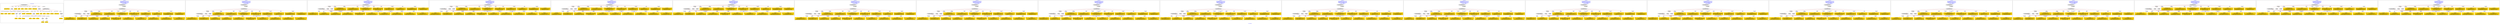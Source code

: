 digraph n0 {
fontcolor="blue"
remincross="true"
label="s21-s-met.json"
subgraph cluster_0 {
label="1-correct model"
n2[style="filled",color="white",fillcolor="lightgray",label="CulturalHeritageObject1"];
n3[shape="plaintext",style="filled",fillcolor="gold",label="dateOfEndOfCreation"];
n4[style="filled",color="white",fillcolor="lightgray",label="Person1"];
n5[shape="plaintext",style="filled",fillcolor="gold",label="dimensions"];
n6[shape="plaintext",style="filled",fillcolor="gold",label="medium"];
n7[shape="plaintext",style="filled",fillcolor="gold",label="creditLine"];
n8[shape="plaintext",style="filled",fillcolor="gold",label="provenance"];
n9[shape="plaintext",style="filled",fillcolor="gold",label="artworkTitle"];
n10[shape="plaintext",style="filled",fillcolor="gold",label="accessionNumber"];
n11[style="filled",color="white",fillcolor="lightgray",label="Concept1"];
n12[style="filled",color="white",fillcolor="lightgray",label="CulturalHeritageObject2"];
n13[shape="plaintext",style="filled",fillcolor="gold",label="dateOfEndOfCreation"];
n14[style="filled",color="white",fillcolor="lightgray",label="Person2"];
n15[shape="plaintext",style="filled",fillcolor="gold",label="dimensions"];
n16[shape="plaintext",style="filled",fillcolor="gold",label="medium"];
n17[shape="plaintext",style="filled",fillcolor="gold",label="creditLine"];
n18[shape="plaintext",style="filled",fillcolor="gold",label="provenance"];
n19[shape="plaintext",style="filled",fillcolor="gold",label="artworkTitle"];
n20[shape="plaintext",style="filled",fillcolor="gold",label="accessionNumber"];
n21[style="filled",color="white",fillcolor="lightgray",label="Concept2"];
n22[shape="plaintext",style="filled",fillcolor="gold",label="nationality"];
n23[shape="plaintext",style="filled",fillcolor="gold",label="birthDate"];
n24[shape="plaintext",style="filled",fillcolor="gold",label="deathDate"];
n25[shape="plaintext",style="filled",fillcolor="gold",label="artistName"];
n26[style="filled",color="white",fillcolor="lightgray",label="Place2"];
n27[style="filled",color="white",fillcolor="lightgray",label="Place1"];
n28[shape="plaintext",style="filled",fillcolor="gold",label="nationality"];
n29[shape="plaintext",style="filled",fillcolor="gold",label="birthDate"];
n30[shape="plaintext",style="filled",fillcolor="gold",label="deathDate"];
n31[shape="plaintext",style="filled",fillcolor="gold",label="artistName"];
n32[style="filled",color="white",fillcolor="lightgray",label="Place3"];
n33[style="filled",color="white",fillcolor="lightgray",label="Place4"];
n34[shape="plaintext",style="filled",fillcolor="gold",label="deathPlace"];
n35[shape="plaintext",style="filled",fillcolor="gold",label="birthPlace"];
n36[shape="plaintext",style="filled",fillcolor="gold",label="birthPlace"];
n37[shape="plaintext",style="filled",fillcolor="gold",label="deathPlace"];
n38[shape="plaintext",style="filled",fillcolor="gold",label="classification"];
n39[shape="plaintext",style="filled",fillcolor="gold",label="classification"];
}
subgraph cluster_1 {
label="candidate 0\nlink coherence:0.7727272727272727\nnode coherence:0.7727272727272727\nconfidence:0.4312463106478472\nmapping score:0.5309541574213362\ncost:516.99988\n-precision:0.36-recall:0.22"
n41[style="filled",color="white",fillcolor="lightgray",label="CulturalHeritageObject1"];
n42[style="filled",color="white",fillcolor="lightgray",label="CulturalHeritageObject2"];
n43[style="filled",color="white",fillcolor="lightgray",label="Person1"];
n44[style="filled",color="white",fillcolor="lightgray",label="Concept1"];
n45[style="filled",color="white",fillcolor="lightgray",label="EuropeanaAggregation1"];
n46[shape="plaintext",style="filled",fillcolor="gold",label="dateOfEndOfCreation\n[CulturalHeritageObject,created,0.323]\n[Person,dateOfDeath,0.304]\n[CulturalHeritageObject,accessionNumber,0.279]\n[CulturalHeritageObject,provenance,0.094]"];
n47[shape="plaintext",style="filled",fillcolor="gold",label="birthPlace\n[Person,nameOfThePerson,0.51]\n[CulturalHeritageObject,provenance,0.25]\n[Person,biographicalInformation,0.121]\n[CulturalHeritageObject,accessionNumber,0.119]"];
n48[shape="plaintext",style="filled",fillcolor="gold",label="dimensions\n[CulturalHeritageObject,extent,0.845]\n[CulturalHeritageObject,provenance,0.102]\n[Person,nameOfThePerson,0.03]\n[CulturalHeritageObject,description,0.023]"];
n49[shape="plaintext",style="filled",fillcolor="gold",label="nationality\n[Person,countryAssociatedWithThePerson,0.751]\n[Concept,prefLabel,0.154]\n[Person,biographicalInformation,0.049]\n[CulturalHeritageObject,provenance,0.046]"];
n50[shape="plaintext",style="filled",fillcolor="gold",label="birthPlace\n[Person,nameOfThePerson,0.51]\n[CulturalHeritageObject,provenance,0.25]\n[Person,biographicalInformation,0.121]\n[CulturalHeritageObject,accessionNumber,0.119]"];
n51[shape="plaintext",style="filled",fillcolor="gold",label="creditLine\n[CulturalHeritageObject,provenance,0.512]\n[CulturalHeritageObject,rights,0.256]\n[CulturalHeritageObject,accessionNumber,0.158]\n[CulturalHeritageObject,description,0.073]"];
n52[shape="plaintext",style="filled",fillcolor="gold",label="dateOfEndOfCreation\n[CulturalHeritageObject,accessionNumber,0.282]\n[CulturalHeritageObject,extent,0.262]\n[Person,dateOfDeath,0.238]\n[CulturalHeritageObject,created,0.218]"];
n53[shape="plaintext",style="filled",fillcolor="gold",label="classification\n[Concept,prefLabel,0.7]\n[CulturalHeritageObject,description,0.133]\n[CulturalHeritageObject,title,0.086]\n[CulturalHeritageObject,provenance,0.082]"];
n54[shape="plaintext",style="filled",fillcolor="gold",label="medium\n[CulturalHeritageObject,medium,0.505]\n[CulturalHeritageObject,provenance,0.297]\n[CulturalHeritageObject,description,0.106]\n[Concept,prefLabel,0.092]"];
n55[shape="plaintext",style="filled",fillcolor="gold",label="nationality\n[Person,countryAssociatedWithThePerson,0.751]\n[Concept,prefLabel,0.154]\n[Person,biographicalInformation,0.049]\n[CulturalHeritageObject,provenance,0.046]"];
n56[shape="plaintext",style="filled",fillcolor="gold",label="birthDate\n[Person,dateOfDeath,0.541]\n[CulturalHeritageObject,created,0.234]\n[CulturalHeritageObject,accessionNumber,0.135]\n[Person,biographicalInformation,0.09]"];
n57[shape="plaintext",style="filled",fillcolor="gold",label="classification\n[Concept,prefLabel,0.7]\n[CulturalHeritageObject,description,0.133]\n[CulturalHeritageObject,title,0.086]\n[CulturalHeritageObject,provenance,0.082]"];
n58[shape="plaintext",style="filled",fillcolor="gold",label="dimensions\n[CulturalHeritageObject,extent,0.845]\n[CulturalHeritageObject,provenance,0.102]\n[Person,nameOfThePerson,0.03]\n[CulturalHeritageObject,description,0.023]"];
n59[shape="plaintext",style="filled",fillcolor="gold",label="creditLine\n[CulturalHeritageObject,provenance,0.73]\n[Document,classLink,0.1]\n[CulturalHeritageObject,description,0.092]\n[WebResource,classLink,0.079]"];
n60[shape="plaintext",style="filled",fillcolor="gold",label="artworkTitle\n[CulturalHeritageObject,description,0.487]\n[Person,biographicalInformation,0.427]\n[CulturalHeritageObject,title,0.052]\n[CulturalHeritageObject,provenance,0.034]"];
n61[shape="plaintext",style="filled",fillcolor="gold",label="medium\n[CulturalHeritageObject,medium,0.505]\n[CulturalHeritageObject,provenance,0.297]\n[CulturalHeritageObject,description,0.106]\n[Concept,prefLabel,0.092]"];
n62[shape="plaintext",style="filled",fillcolor="gold",label="artworkTitle\n[CulturalHeritageObject,description,0.508]\n[CulturalHeritageObject,title,0.235]\n[Document,classLink,0.148]\n[CulturalHeritageObject,rightsHolder,0.11]"];
n63[shape="plaintext",style="filled",fillcolor="gold",label="birthDate\n[Person,dateOfDeath,0.541]\n[CulturalHeritageObject,created,0.234]\n[CulturalHeritageObject,accessionNumber,0.135]\n[Person,biographicalInformation,0.09]"];
}
subgraph cluster_2 {
label="candidate 1\nlink coherence:0.7727272727272727\nnode coherence:0.7727272727272727\nconfidence:0.4257494815985054\nmapping score:0.5291218810715557\ncost:516.99988\n-precision:0.36-recall:0.22"
n65[style="filled",color="white",fillcolor="lightgray",label="CulturalHeritageObject1"];
n66[style="filled",color="white",fillcolor="lightgray",label="CulturalHeritageObject2"];
n67[style="filled",color="white",fillcolor="lightgray",label="Person1"];
n68[style="filled",color="white",fillcolor="lightgray",label="Concept1"];
n69[style="filled",color="white",fillcolor="lightgray",label="EuropeanaAggregation1"];
n70[shape="plaintext",style="filled",fillcolor="gold",label="dateOfEndOfCreation\n[CulturalHeritageObject,created,0.323]\n[Person,dateOfDeath,0.304]\n[CulturalHeritageObject,accessionNumber,0.279]\n[CulturalHeritageObject,provenance,0.094]"];
n71[shape="plaintext",style="filled",fillcolor="gold",label="birthPlace\n[Person,nameOfThePerson,0.51]\n[CulturalHeritageObject,provenance,0.25]\n[Person,biographicalInformation,0.121]\n[CulturalHeritageObject,accessionNumber,0.119]"];
n72[shape="plaintext",style="filled",fillcolor="gold",label="dimensions\n[CulturalHeritageObject,extent,0.845]\n[CulturalHeritageObject,provenance,0.102]\n[Person,nameOfThePerson,0.03]\n[CulturalHeritageObject,description,0.023]"];
n73[shape="plaintext",style="filled",fillcolor="gold",label="nationality\n[Person,countryAssociatedWithThePerson,0.751]\n[Concept,prefLabel,0.154]\n[Person,biographicalInformation,0.049]\n[CulturalHeritageObject,provenance,0.046]"];
n74[shape="plaintext",style="filled",fillcolor="gold",label="birthPlace\n[Person,nameOfThePerson,0.51]\n[CulturalHeritageObject,provenance,0.25]\n[Person,biographicalInformation,0.121]\n[CulturalHeritageObject,accessionNumber,0.119]"];
n75[shape="plaintext",style="filled",fillcolor="gold",label="creditLine\n[CulturalHeritageObject,provenance,0.512]\n[CulturalHeritageObject,rights,0.256]\n[CulturalHeritageObject,accessionNumber,0.158]\n[CulturalHeritageObject,description,0.073]"];
n76[shape="plaintext",style="filled",fillcolor="gold",label="dateOfEndOfCreation\n[CulturalHeritageObject,accessionNumber,0.282]\n[CulturalHeritageObject,extent,0.262]\n[Person,dateOfDeath,0.238]\n[CulturalHeritageObject,created,0.218]"];
n77[shape="plaintext",style="filled",fillcolor="gold",label="classification\n[Concept,prefLabel,0.7]\n[CulturalHeritageObject,description,0.133]\n[CulturalHeritageObject,title,0.086]\n[CulturalHeritageObject,provenance,0.082]"];
n78[shape="plaintext",style="filled",fillcolor="gold",label="medium\n[CulturalHeritageObject,medium,0.505]\n[CulturalHeritageObject,provenance,0.297]\n[CulturalHeritageObject,description,0.106]\n[Concept,prefLabel,0.092]"];
n79[shape="plaintext",style="filled",fillcolor="gold",label="nationality\n[Person,countryAssociatedWithThePerson,0.751]\n[Concept,prefLabel,0.154]\n[Person,biographicalInformation,0.049]\n[CulturalHeritageObject,provenance,0.046]"];
n80[shape="plaintext",style="filled",fillcolor="gold",label="birthDate\n[Person,dateOfDeath,0.541]\n[CulturalHeritageObject,created,0.234]\n[CulturalHeritageObject,accessionNumber,0.135]\n[Person,biographicalInformation,0.09]"];
n81[shape="plaintext",style="filled",fillcolor="gold",label="classification\n[Concept,prefLabel,0.7]\n[CulturalHeritageObject,description,0.133]\n[CulturalHeritageObject,title,0.086]\n[CulturalHeritageObject,provenance,0.082]"];
n82[shape="plaintext",style="filled",fillcolor="gold",label="dimensions\n[CulturalHeritageObject,extent,0.845]\n[CulturalHeritageObject,provenance,0.102]\n[Person,nameOfThePerson,0.03]\n[CulturalHeritageObject,description,0.023]"];
n83[shape="plaintext",style="filled",fillcolor="gold",label="creditLine\n[CulturalHeritageObject,provenance,0.73]\n[Document,classLink,0.1]\n[CulturalHeritageObject,description,0.092]\n[WebResource,classLink,0.079]"];
n84[shape="plaintext",style="filled",fillcolor="gold",label="birthDate\n[Person,dateOfDeath,0.541]\n[CulturalHeritageObject,created,0.234]\n[CulturalHeritageObject,accessionNumber,0.135]\n[Person,biographicalInformation,0.09]"];
n85[shape="plaintext",style="filled",fillcolor="gold",label="artworkTitle\n[CulturalHeritageObject,description,0.487]\n[Person,biographicalInformation,0.427]\n[CulturalHeritageObject,title,0.052]\n[CulturalHeritageObject,provenance,0.034]"];
n86[shape="plaintext",style="filled",fillcolor="gold",label="medium\n[CulturalHeritageObject,medium,0.505]\n[CulturalHeritageObject,provenance,0.297]\n[CulturalHeritageObject,description,0.106]\n[Concept,prefLabel,0.092]"];
n87[shape="plaintext",style="filled",fillcolor="gold",label="artworkTitle\n[CulturalHeritageObject,description,0.508]\n[CulturalHeritageObject,title,0.235]\n[Document,classLink,0.148]\n[CulturalHeritageObject,rightsHolder,0.11]"];
}
subgraph cluster_3 {
label="candidate 10\nlink coherence:0.7619047619047619\nnode coherence:0.7727272727272727\nconfidence:0.4239872381176843\nmapping score:0.5285344665779487\ncost:515.99992\n-precision:0.38-recall:0.22"
n89[style="filled",color="white",fillcolor="lightgray",label="CulturalHeritageObject1"];
n90[style="filled",color="white",fillcolor="lightgray",label="CulturalHeritageObject2"];
n91[style="filled",color="white",fillcolor="lightgray",label="Person1"];
n92[style="filled",color="white",fillcolor="lightgray",label="Concept1"];
n93[shape="plaintext",style="filled",fillcolor="gold",label="dateOfEndOfCreation\n[CulturalHeritageObject,created,0.323]\n[Person,dateOfDeath,0.304]\n[CulturalHeritageObject,accessionNumber,0.279]\n[CulturalHeritageObject,provenance,0.094]"];
n94[shape="plaintext",style="filled",fillcolor="gold",label="dimensions\n[CulturalHeritageObject,extent,0.845]\n[CulturalHeritageObject,provenance,0.102]\n[Person,nameOfThePerson,0.03]\n[CulturalHeritageObject,description,0.023]"];
n95[shape="plaintext",style="filled",fillcolor="gold",label="nationality\n[Person,countryAssociatedWithThePerson,0.751]\n[Concept,prefLabel,0.154]\n[Person,biographicalInformation,0.049]\n[CulturalHeritageObject,provenance,0.046]"];
n96[shape="plaintext",style="filled",fillcolor="gold",label="birthPlace\n[Person,nameOfThePerson,0.51]\n[CulturalHeritageObject,provenance,0.25]\n[Person,biographicalInformation,0.121]\n[CulturalHeritageObject,accessionNumber,0.119]"];
n97[shape="plaintext",style="filled",fillcolor="gold",label="creditLine\n[CulturalHeritageObject,provenance,0.512]\n[CulturalHeritageObject,rights,0.256]\n[CulturalHeritageObject,accessionNumber,0.158]\n[CulturalHeritageObject,description,0.073]"];
n98[shape="plaintext",style="filled",fillcolor="gold",label="dateOfEndOfCreation\n[CulturalHeritageObject,accessionNumber,0.282]\n[CulturalHeritageObject,extent,0.262]\n[Person,dateOfDeath,0.238]\n[CulturalHeritageObject,created,0.218]"];
n99[shape="plaintext",style="filled",fillcolor="gold",label="classification\n[Concept,prefLabel,0.7]\n[CulturalHeritageObject,description,0.133]\n[CulturalHeritageObject,title,0.086]\n[CulturalHeritageObject,provenance,0.082]"];
n100[shape="plaintext",style="filled",fillcolor="gold",label="medium\n[CulturalHeritageObject,medium,0.505]\n[CulturalHeritageObject,provenance,0.297]\n[CulturalHeritageObject,description,0.106]\n[Concept,prefLabel,0.092]"];
n101[shape="plaintext",style="filled",fillcolor="gold",label="nationality\n[Person,countryAssociatedWithThePerson,0.751]\n[Concept,prefLabel,0.154]\n[Person,biographicalInformation,0.049]\n[CulturalHeritageObject,provenance,0.046]"];
n102[shape="plaintext",style="filled",fillcolor="gold",label="birthDate\n[Person,dateOfDeath,0.541]\n[CulturalHeritageObject,created,0.234]\n[CulturalHeritageObject,accessionNumber,0.135]\n[Person,biographicalInformation,0.09]"];
n103[shape="plaintext",style="filled",fillcolor="gold",label="classification\n[Concept,prefLabel,0.7]\n[CulturalHeritageObject,description,0.133]\n[CulturalHeritageObject,title,0.086]\n[CulturalHeritageObject,provenance,0.082]"];
n104[shape="plaintext",style="filled",fillcolor="gold",label="dimensions\n[CulturalHeritageObject,extent,0.845]\n[CulturalHeritageObject,provenance,0.102]\n[Person,nameOfThePerson,0.03]\n[CulturalHeritageObject,description,0.023]"];
n105[shape="plaintext",style="filled",fillcolor="gold",label="creditLine\n[CulturalHeritageObject,provenance,0.73]\n[Document,classLink,0.1]\n[CulturalHeritageObject,description,0.092]\n[WebResource,classLink,0.079]"];
n106[shape="plaintext",style="filled",fillcolor="gold",label="birthPlace\n[Person,nameOfThePerson,0.51]\n[CulturalHeritageObject,provenance,0.25]\n[Person,biographicalInformation,0.121]\n[CulturalHeritageObject,accessionNumber,0.119]"];
n107[shape="plaintext",style="filled",fillcolor="gold",label="artworkTitle\n[CulturalHeritageObject,description,0.487]\n[Person,biographicalInformation,0.427]\n[CulturalHeritageObject,title,0.052]\n[CulturalHeritageObject,provenance,0.034]"];
n108[shape="plaintext",style="filled",fillcolor="gold",label="medium\n[CulturalHeritageObject,medium,0.505]\n[CulturalHeritageObject,provenance,0.297]\n[CulturalHeritageObject,description,0.106]\n[Concept,prefLabel,0.092]"];
n109[shape="plaintext",style="filled",fillcolor="gold",label="artworkTitle\n[CulturalHeritageObject,description,0.508]\n[CulturalHeritageObject,title,0.235]\n[Document,classLink,0.148]\n[CulturalHeritageObject,rightsHolder,0.11]"];
n110[shape="plaintext",style="filled",fillcolor="gold",label="birthDate\n[Person,dateOfDeath,0.541]\n[CulturalHeritageObject,created,0.234]\n[CulturalHeritageObject,accessionNumber,0.135]\n[Person,biographicalInformation,0.09]"];
}
subgraph cluster_4 {
label="candidate 11\nlink coherence:0.7619047619047619\nnode coherence:0.7727272727272727\nconfidence:0.42324654537770223\nmapping score:0.5282875689979546\ncost:416.99992\n-precision:0.38-recall:0.22"
n112[style="filled",color="white",fillcolor="lightgray",label="CulturalHeritageObject1"];
n113[style="filled",color="white",fillcolor="lightgray",label="CulturalHeritageObject2"];
n114[style="filled",color="white",fillcolor="lightgray",label="Person1"];
n115[style="filled",color="white",fillcolor="lightgray",label="Concept1"];
n116[shape="plaintext",style="filled",fillcolor="gold",label="dateOfEndOfCreation\n[CulturalHeritageObject,created,0.323]\n[Person,dateOfDeath,0.304]\n[CulturalHeritageObject,accessionNumber,0.279]\n[CulturalHeritageObject,provenance,0.094]"];
n117[shape="plaintext",style="filled",fillcolor="gold",label="birthPlace\n[Person,nameOfThePerson,0.51]\n[CulturalHeritageObject,provenance,0.25]\n[Person,biographicalInformation,0.121]\n[CulturalHeritageObject,accessionNumber,0.119]"];
n118[shape="plaintext",style="filled",fillcolor="gold",label="dimensions\n[CulturalHeritageObject,extent,0.845]\n[CulturalHeritageObject,provenance,0.102]\n[Person,nameOfThePerson,0.03]\n[CulturalHeritageObject,description,0.023]"];
n119[shape="plaintext",style="filled",fillcolor="gold",label="nationality\n[Person,countryAssociatedWithThePerson,0.751]\n[Concept,prefLabel,0.154]\n[Person,biographicalInformation,0.049]\n[CulturalHeritageObject,provenance,0.046]"];
n120[shape="plaintext",style="filled",fillcolor="gold",label="birthPlace\n[Person,nameOfThePerson,0.51]\n[CulturalHeritageObject,provenance,0.25]\n[Person,biographicalInformation,0.121]\n[CulturalHeritageObject,accessionNumber,0.119]"];
n121[shape="plaintext",style="filled",fillcolor="gold",label="creditLine\n[CulturalHeritageObject,provenance,0.512]\n[CulturalHeritageObject,rights,0.256]\n[CulturalHeritageObject,accessionNumber,0.158]\n[CulturalHeritageObject,description,0.073]"];
n122[shape="plaintext",style="filled",fillcolor="gold",label="dateOfEndOfCreation\n[CulturalHeritageObject,accessionNumber,0.282]\n[CulturalHeritageObject,extent,0.262]\n[Person,dateOfDeath,0.238]\n[CulturalHeritageObject,created,0.218]"];
n123[shape="plaintext",style="filled",fillcolor="gold",label="classification\n[Concept,prefLabel,0.7]\n[CulturalHeritageObject,description,0.133]\n[CulturalHeritageObject,title,0.086]\n[CulturalHeritageObject,provenance,0.082]"];
n124[shape="plaintext",style="filled",fillcolor="gold",label="birthDate\n[Person,dateOfDeath,0.541]\n[CulturalHeritageObject,created,0.234]\n[CulturalHeritageObject,accessionNumber,0.135]\n[Person,biographicalInformation,0.09]"];
n125[shape="plaintext",style="filled",fillcolor="gold",label="medium\n[CulturalHeritageObject,medium,0.505]\n[CulturalHeritageObject,provenance,0.297]\n[CulturalHeritageObject,description,0.106]\n[Concept,prefLabel,0.092]"];
n126[shape="plaintext",style="filled",fillcolor="gold",label="nationality\n[Person,countryAssociatedWithThePerson,0.751]\n[Concept,prefLabel,0.154]\n[Person,biographicalInformation,0.049]\n[CulturalHeritageObject,provenance,0.046]"];
n127[shape="plaintext",style="filled",fillcolor="gold",label="birthDate\n[Person,dateOfDeath,0.541]\n[CulturalHeritageObject,created,0.234]\n[CulturalHeritageObject,accessionNumber,0.135]\n[Person,biographicalInformation,0.09]"];
n128[shape="plaintext",style="filled",fillcolor="gold",label="classification\n[Concept,prefLabel,0.7]\n[CulturalHeritageObject,description,0.133]\n[CulturalHeritageObject,title,0.086]\n[CulturalHeritageObject,provenance,0.082]"];
n129[shape="plaintext",style="filled",fillcolor="gold",label="dimensions\n[CulturalHeritageObject,extent,0.845]\n[CulturalHeritageObject,provenance,0.102]\n[Person,nameOfThePerson,0.03]\n[CulturalHeritageObject,description,0.023]"];
n130[shape="plaintext",style="filled",fillcolor="gold",label="creditLine\n[CulturalHeritageObject,provenance,0.73]\n[Document,classLink,0.1]\n[CulturalHeritageObject,description,0.092]\n[WebResource,classLink,0.079]"];
n131[shape="plaintext",style="filled",fillcolor="gold",label="artworkTitle\n[CulturalHeritageObject,description,0.487]\n[Person,biographicalInformation,0.427]\n[CulturalHeritageObject,title,0.052]\n[CulturalHeritageObject,provenance,0.034]"];
n132[shape="plaintext",style="filled",fillcolor="gold",label="medium\n[CulturalHeritageObject,medium,0.505]\n[CulturalHeritageObject,provenance,0.297]\n[CulturalHeritageObject,description,0.106]\n[Concept,prefLabel,0.092]"];
n133[shape="plaintext",style="filled",fillcolor="gold",label="artworkTitle\n[CulturalHeritageObject,description,0.508]\n[CulturalHeritageObject,title,0.235]\n[Document,classLink,0.148]\n[CulturalHeritageObject,rightsHolder,0.11]"];
}
subgraph cluster_5 {
label="candidate 12\nlink coherence:0.7619047619047619\nnode coherence:0.7727272727272727\nconfidence:0.421261179024227\nmapping score:0.5276257802134628\ncost:416.99992\n-precision:0.38-recall:0.22"
n135[style="filled",color="white",fillcolor="lightgray",label="CulturalHeritageObject1"];
n136[style="filled",color="white",fillcolor="lightgray",label="CulturalHeritageObject2"];
n137[style="filled",color="white",fillcolor="lightgray",label="Person1"];
n138[style="filled",color="white",fillcolor="lightgray",label="Concept1"];
n139[shape="plaintext",style="filled",fillcolor="gold",label="dateOfEndOfCreation\n[CulturalHeritageObject,created,0.323]\n[Person,dateOfDeath,0.304]\n[CulturalHeritageObject,accessionNumber,0.279]\n[CulturalHeritageObject,provenance,0.094]"];
n140[shape="plaintext",style="filled",fillcolor="gold",label="classification\n[Concept,prefLabel,0.7]\n[CulturalHeritageObject,description,0.133]\n[CulturalHeritageObject,title,0.086]\n[CulturalHeritageObject,provenance,0.082]"];
n141[shape="plaintext",style="filled",fillcolor="gold",label="dimensions\n[CulturalHeritageObject,extent,0.845]\n[CulturalHeritageObject,provenance,0.102]\n[Person,nameOfThePerson,0.03]\n[CulturalHeritageObject,description,0.023]"];
n142[shape="plaintext",style="filled",fillcolor="gold",label="nationality\n[Person,countryAssociatedWithThePerson,0.751]\n[Concept,prefLabel,0.154]\n[Person,biographicalInformation,0.049]\n[CulturalHeritageObject,provenance,0.046]"];
n143[shape="plaintext",style="filled",fillcolor="gold",label="birthPlace\n[Person,nameOfThePerson,0.51]\n[CulturalHeritageObject,provenance,0.25]\n[Person,biographicalInformation,0.121]\n[CulturalHeritageObject,accessionNumber,0.119]"];
n144[shape="plaintext",style="filled",fillcolor="gold",label="creditLine\n[CulturalHeritageObject,provenance,0.512]\n[CulturalHeritageObject,rights,0.256]\n[CulturalHeritageObject,accessionNumber,0.158]\n[CulturalHeritageObject,description,0.073]"];
n145[shape="plaintext",style="filled",fillcolor="gold",label="dateOfEndOfCreation\n[CulturalHeritageObject,accessionNumber,0.282]\n[CulturalHeritageObject,extent,0.262]\n[Person,dateOfDeath,0.238]\n[CulturalHeritageObject,created,0.218]"];
n146[shape="plaintext",style="filled",fillcolor="gold",label="classification\n[Concept,prefLabel,0.7]\n[CulturalHeritageObject,description,0.133]\n[CulturalHeritageObject,title,0.086]\n[CulturalHeritageObject,provenance,0.082]"];
n147[shape="plaintext",style="filled",fillcolor="gold",label="birthPlace\n[Person,nameOfThePerson,0.51]\n[CulturalHeritageObject,provenance,0.25]\n[Person,biographicalInformation,0.121]\n[CulturalHeritageObject,accessionNumber,0.119]"];
n148[shape="plaintext",style="filled",fillcolor="gold",label="medium\n[CulturalHeritageObject,medium,0.505]\n[CulturalHeritageObject,provenance,0.297]\n[CulturalHeritageObject,description,0.106]\n[Concept,prefLabel,0.092]"];
n149[shape="plaintext",style="filled",fillcolor="gold",label="nationality\n[Person,countryAssociatedWithThePerson,0.751]\n[Concept,prefLabel,0.154]\n[Person,biographicalInformation,0.049]\n[CulturalHeritageObject,provenance,0.046]"];
n150[shape="plaintext",style="filled",fillcolor="gold",label="birthDate\n[Person,dateOfDeath,0.541]\n[CulturalHeritageObject,created,0.234]\n[CulturalHeritageObject,accessionNumber,0.135]\n[Person,biographicalInformation,0.09]"];
n151[shape="plaintext",style="filled",fillcolor="gold",label="dimensions\n[CulturalHeritageObject,extent,0.845]\n[CulturalHeritageObject,provenance,0.102]\n[Person,nameOfThePerson,0.03]\n[CulturalHeritageObject,description,0.023]"];
n152[shape="plaintext",style="filled",fillcolor="gold",label="creditLine\n[CulturalHeritageObject,provenance,0.73]\n[Document,classLink,0.1]\n[CulturalHeritageObject,description,0.092]\n[WebResource,classLink,0.079]"];
n153[shape="plaintext",style="filled",fillcolor="gold",label="artworkTitle\n[CulturalHeritageObject,description,0.487]\n[Person,biographicalInformation,0.427]\n[CulturalHeritageObject,title,0.052]\n[CulturalHeritageObject,provenance,0.034]"];
n154[shape="plaintext",style="filled",fillcolor="gold",label="medium\n[CulturalHeritageObject,medium,0.505]\n[CulturalHeritageObject,provenance,0.297]\n[CulturalHeritageObject,description,0.106]\n[Concept,prefLabel,0.092]"];
n155[shape="plaintext",style="filled",fillcolor="gold",label="artworkTitle\n[CulturalHeritageObject,description,0.508]\n[CulturalHeritageObject,title,0.235]\n[Document,classLink,0.148]\n[CulturalHeritageObject,rightsHolder,0.11]"];
n156[shape="plaintext",style="filled",fillcolor="gold",label="birthDate\n[Person,dateOfDeath,0.541]\n[CulturalHeritageObject,created,0.234]\n[CulturalHeritageObject,accessionNumber,0.135]\n[Person,biographicalInformation,0.09]"];
}
subgraph cluster_6 {
label="candidate 13\nlink coherence:0.7619047619047619\nnode coherence:0.7727272727272727\nconfidence:0.42113986733695746\nmapping score:0.527585342984373\ncost:515.99992\n-precision:0.38-recall:0.22"
n158[style="filled",color="white",fillcolor="lightgray",label="CulturalHeritageObject1"];
n159[style="filled",color="white",fillcolor="lightgray",label="CulturalHeritageObject2"];
n160[style="filled",color="white",fillcolor="lightgray",label="Person1"];
n161[style="filled",color="white",fillcolor="lightgray",label="Concept1"];
n162[shape="plaintext",style="filled",fillcolor="gold",label="dateOfEndOfCreation\n[CulturalHeritageObject,created,0.323]\n[Person,dateOfDeath,0.304]\n[CulturalHeritageObject,accessionNumber,0.279]\n[CulturalHeritageObject,provenance,0.094]"];
n163[shape="plaintext",style="filled",fillcolor="gold",label="classification\n[Concept,prefLabel,0.7]\n[CulturalHeritageObject,description,0.133]\n[CulturalHeritageObject,title,0.086]\n[CulturalHeritageObject,provenance,0.082]"];
n164[shape="plaintext",style="filled",fillcolor="gold",label="dimensions\n[CulturalHeritageObject,extent,0.845]\n[CulturalHeritageObject,provenance,0.102]\n[Person,nameOfThePerson,0.03]\n[CulturalHeritageObject,description,0.023]"];
n165[shape="plaintext",style="filled",fillcolor="gold",label="nationality\n[Person,countryAssociatedWithThePerson,0.751]\n[Concept,prefLabel,0.154]\n[Person,biographicalInformation,0.049]\n[CulturalHeritageObject,provenance,0.046]"];
n166[shape="plaintext",style="filled",fillcolor="gold",label="birthPlace\n[Person,nameOfThePerson,0.51]\n[CulturalHeritageObject,provenance,0.25]\n[Person,biographicalInformation,0.121]\n[CulturalHeritageObject,accessionNumber,0.119]"];
n167[shape="plaintext",style="filled",fillcolor="gold",label="creditLine\n[CulturalHeritageObject,provenance,0.512]\n[CulturalHeritageObject,rights,0.256]\n[CulturalHeritageObject,accessionNumber,0.158]\n[CulturalHeritageObject,description,0.073]"];
n168[shape="plaintext",style="filled",fillcolor="gold",label="dateOfEndOfCreation\n[CulturalHeritageObject,accessionNumber,0.282]\n[CulturalHeritageObject,extent,0.262]\n[Person,dateOfDeath,0.238]\n[CulturalHeritageObject,created,0.218]"];
n169[shape="plaintext",style="filled",fillcolor="gold",label="classification\n[Concept,prefLabel,0.7]\n[CulturalHeritageObject,description,0.133]\n[CulturalHeritageObject,title,0.086]\n[CulturalHeritageObject,provenance,0.082]"];
n170[shape="plaintext",style="filled",fillcolor="gold",label="medium\n[CulturalHeritageObject,medium,0.505]\n[CulturalHeritageObject,provenance,0.297]\n[CulturalHeritageObject,description,0.106]\n[Concept,prefLabel,0.092]"];
n171[shape="plaintext",style="filled",fillcolor="gold",label="nationality\n[Person,countryAssociatedWithThePerson,0.751]\n[Concept,prefLabel,0.154]\n[Person,biographicalInformation,0.049]\n[CulturalHeritageObject,provenance,0.046]"];
n172[shape="plaintext",style="filled",fillcolor="gold",label="birthDate\n[Person,dateOfDeath,0.541]\n[CulturalHeritageObject,created,0.234]\n[CulturalHeritageObject,accessionNumber,0.135]\n[Person,biographicalInformation,0.09]"];
n173[shape="plaintext",style="filled",fillcolor="gold",label="dimensions\n[CulturalHeritageObject,extent,0.845]\n[CulturalHeritageObject,provenance,0.102]\n[Person,nameOfThePerson,0.03]\n[CulturalHeritageObject,description,0.023]"];
n174[shape="plaintext",style="filled",fillcolor="gold",label="creditLine\n[CulturalHeritageObject,provenance,0.73]\n[Document,classLink,0.1]\n[CulturalHeritageObject,description,0.092]\n[WebResource,classLink,0.079]"];
n175[shape="plaintext",style="filled",fillcolor="gold",label="birthPlace\n[Person,nameOfThePerson,0.51]\n[CulturalHeritageObject,provenance,0.25]\n[Person,biographicalInformation,0.121]\n[CulturalHeritageObject,accessionNumber,0.119]"];
n176[shape="plaintext",style="filled",fillcolor="gold",label="artworkTitle\n[CulturalHeritageObject,description,0.487]\n[Person,biographicalInformation,0.427]\n[CulturalHeritageObject,title,0.052]\n[CulturalHeritageObject,provenance,0.034]"];
n177[shape="plaintext",style="filled",fillcolor="gold",label="medium\n[CulturalHeritageObject,medium,0.505]\n[CulturalHeritageObject,provenance,0.297]\n[CulturalHeritageObject,description,0.106]\n[Concept,prefLabel,0.092]"];
n178[shape="plaintext",style="filled",fillcolor="gold",label="artworkTitle\n[CulturalHeritageObject,description,0.508]\n[CulturalHeritageObject,title,0.235]\n[Document,classLink,0.148]\n[CulturalHeritageObject,rightsHolder,0.11]"];
n179[shape="plaintext",style="filled",fillcolor="gold",label="birthDate\n[Person,dateOfDeath,0.541]\n[CulturalHeritageObject,created,0.234]\n[CulturalHeritageObject,accessionNumber,0.135]\n[Person,biographicalInformation,0.09]"];
}
subgraph cluster_7 {
label="candidate 14\nlink coherence:0.7272727272727273\nnode coherence:0.7727272727272727\nconfidence:0.4312463106478472\nmapping score:0.5309541574213362\ncost:516.99987\n-precision:0.41-recall:0.24"
n181[style="filled",color="white",fillcolor="lightgray",label="CulturalHeritageObject1"];
n182[style="filled",color="white",fillcolor="lightgray",label="CulturalHeritageObject2"];
n183[style="filled",color="white",fillcolor="lightgray",label="Person1"];
n184[style="filled",color="white",fillcolor="lightgray",label="Concept1"];
n185[style="filled",color="white",fillcolor="lightgray",label="EuropeanaAggregation1"];
n186[shape="plaintext",style="filled",fillcolor="gold",label="dateOfEndOfCreation\n[CulturalHeritageObject,created,0.323]\n[Person,dateOfDeath,0.304]\n[CulturalHeritageObject,accessionNumber,0.279]\n[CulturalHeritageObject,provenance,0.094]"];
n187[shape="plaintext",style="filled",fillcolor="gold",label="birthPlace\n[Person,nameOfThePerson,0.51]\n[CulturalHeritageObject,provenance,0.25]\n[Person,biographicalInformation,0.121]\n[CulturalHeritageObject,accessionNumber,0.119]"];
n188[shape="plaintext",style="filled",fillcolor="gold",label="dimensions\n[CulturalHeritageObject,extent,0.845]\n[CulturalHeritageObject,provenance,0.102]\n[Person,nameOfThePerson,0.03]\n[CulturalHeritageObject,description,0.023]"];
n189[shape="plaintext",style="filled",fillcolor="gold",label="nationality\n[Person,countryAssociatedWithThePerson,0.751]\n[Concept,prefLabel,0.154]\n[Person,biographicalInformation,0.049]\n[CulturalHeritageObject,provenance,0.046]"];
n190[shape="plaintext",style="filled",fillcolor="gold",label="birthPlace\n[Person,nameOfThePerson,0.51]\n[CulturalHeritageObject,provenance,0.25]\n[Person,biographicalInformation,0.121]\n[CulturalHeritageObject,accessionNumber,0.119]"];
n191[shape="plaintext",style="filled",fillcolor="gold",label="creditLine\n[CulturalHeritageObject,provenance,0.512]\n[CulturalHeritageObject,rights,0.256]\n[CulturalHeritageObject,accessionNumber,0.158]\n[CulturalHeritageObject,description,0.073]"];
n192[shape="plaintext",style="filled",fillcolor="gold",label="dateOfEndOfCreation\n[CulturalHeritageObject,accessionNumber,0.282]\n[CulturalHeritageObject,extent,0.262]\n[Person,dateOfDeath,0.238]\n[CulturalHeritageObject,created,0.218]"];
n193[shape="plaintext",style="filled",fillcolor="gold",label="classification\n[Concept,prefLabel,0.7]\n[CulturalHeritageObject,description,0.133]\n[CulturalHeritageObject,title,0.086]\n[CulturalHeritageObject,provenance,0.082]"];
n194[shape="plaintext",style="filled",fillcolor="gold",label="medium\n[CulturalHeritageObject,medium,0.505]\n[CulturalHeritageObject,provenance,0.297]\n[CulturalHeritageObject,description,0.106]\n[Concept,prefLabel,0.092]"];
n195[shape="plaintext",style="filled",fillcolor="gold",label="nationality\n[Person,countryAssociatedWithThePerson,0.751]\n[Concept,prefLabel,0.154]\n[Person,biographicalInformation,0.049]\n[CulturalHeritageObject,provenance,0.046]"];
n196[shape="plaintext",style="filled",fillcolor="gold",label="birthDate\n[Person,dateOfDeath,0.541]\n[CulturalHeritageObject,created,0.234]\n[CulturalHeritageObject,accessionNumber,0.135]\n[Person,biographicalInformation,0.09]"];
n197[shape="plaintext",style="filled",fillcolor="gold",label="classification\n[Concept,prefLabel,0.7]\n[CulturalHeritageObject,description,0.133]\n[CulturalHeritageObject,title,0.086]\n[CulturalHeritageObject,provenance,0.082]"];
n198[shape="plaintext",style="filled",fillcolor="gold",label="dimensions\n[CulturalHeritageObject,extent,0.845]\n[CulturalHeritageObject,provenance,0.102]\n[Person,nameOfThePerson,0.03]\n[CulturalHeritageObject,description,0.023]"];
n199[shape="plaintext",style="filled",fillcolor="gold",label="creditLine\n[CulturalHeritageObject,provenance,0.73]\n[Document,classLink,0.1]\n[CulturalHeritageObject,description,0.092]\n[WebResource,classLink,0.079]"];
n200[shape="plaintext",style="filled",fillcolor="gold",label="artworkTitle\n[CulturalHeritageObject,description,0.487]\n[Person,biographicalInformation,0.427]\n[CulturalHeritageObject,title,0.052]\n[CulturalHeritageObject,provenance,0.034]"];
n201[shape="plaintext",style="filled",fillcolor="gold",label="medium\n[CulturalHeritageObject,medium,0.505]\n[CulturalHeritageObject,provenance,0.297]\n[CulturalHeritageObject,description,0.106]\n[Concept,prefLabel,0.092]"];
n202[shape="plaintext",style="filled",fillcolor="gold",label="artworkTitle\n[CulturalHeritageObject,description,0.508]\n[CulturalHeritageObject,title,0.235]\n[Document,classLink,0.148]\n[CulturalHeritageObject,rightsHolder,0.11]"];
n203[shape="plaintext",style="filled",fillcolor="gold",label="birthDate\n[Person,dateOfDeath,0.541]\n[CulturalHeritageObject,created,0.234]\n[CulturalHeritageObject,accessionNumber,0.135]\n[Person,biographicalInformation,0.09]"];
}
subgraph cluster_8 {
label="candidate 15\nlink coherence:0.7272727272727273\nnode coherence:0.7727272727272727\nconfidence:0.4257494815985054\nmapping score:0.5291218810715557\ncost:516.99987\n-precision:0.41-recall:0.24"
n205[style="filled",color="white",fillcolor="lightgray",label="CulturalHeritageObject1"];
n206[style="filled",color="white",fillcolor="lightgray",label="CulturalHeritageObject2"];
n207[style="filled",color="white",fillcolor="lightgray",label="Person1"];
n208[style="filled",color="white",fillcolor="lightgray",label="Concept1"];
n209[style="filled",color="white",fillcolor="lightgray",label="EuropeanaAggregation1"];
n210[shape="plaintext",style="filled",fillcolor="gold",label="dateOfEndOfCreation\n[CulturalHeritageObject,created,0.323]\n[Person,dateOfDeath,0.304]\n[CulturalHeritageObject,accessionNumber,0.279]\n[CulturalHeritageObject,provenance,0.094]"];
n211[shape="plaintext",style="filled",fillcolor="gold",label="birthPlace\n[Person,nameOfThePerson,0.51]\n[CulturalHeritageObject,provenance,0.25]\n[Person,biographicalInformation,0.121]\n[CulturalHeritageObject,accessionNumber,0.119]"];
n212[shape="plaintext",style="filled",fillcolor="gold",label="dimensions\n[CulturalHeritageObject,extent,0.845]\n[CulturalHeritageObject,provenance,0.102]\n[Person,nameOfThePerson,0.03]\n[CulturalHeritageObject,description,0.023]"];
n213[shape="plaintext",style="filled",fillcolor="gold",label="nationality\n[Person,countryAssociatedWithThePerson,0.751]\n[Concept,prefLabel,0.154]\n[Person,biographicalInformation,0.049]\n[CulturalHeritageObject,provenance,0.046]"];
n214[shape="plaintext",style="filled",fillcolor="gold",label="birthPlace\n[Person,nameOfThePerson,0.51]\n[CulturalHeritageObject,provenance,0.25]\n[Person,biographicalInformation,0.121]\n[CulturalHeritageObject,accessionNumber,0.119]"];
n215[shape="plaintext",style="filled",fillcolor="gold",label="creditLine\n[CulturalHeritageObject,provenance,0.512]\n[CulturalHeritageObject,rights,0.256]\n[CulturalHeritageObject,accessionNumber,0.158]\n[CulturalHeritageObject,description,0.073]"];
n216[shape="plaintext",style="filled",fillcolor="gold",label="dateOfEndOfCreation\n[CulturalHeritageObject,accessionNumber,0.282]\n[CulturalHeritageObject,extent,0.262]\n[Person,dateOfDeath,0.238]\n[CulturalHeritageObject,created,0.218]"];
n217[shape="plaintext",style="filled",fillcolor="gold",label="classification\n[Concept,prefLabel,0.7]\n[CulturalHeritageObject,description,0.133]\n[CulturalHeritageObject,title,0.086]\n[CulturalHeritageObject,provenance,0.082]"];
n218[shape="plaintext",style="filled",fillcolor="gold",label="medium\n[CulturalHeritageObject,medium,0.505]\n[CulturalHeritageObject,provenance,0.297]\n[CulturalHeritageObject,description,0.106]\n[Concept,prefLabel,0.092]"];
n219[shape="plaintext",style="filled",fillcolor="gold",label="nationality\n[Person,countryAssociatedWithThePerson,0.751]\n[Concept,prefLabel,0.154]\n[Person,biographicalInformation,0.049]\n[CulturalHeritageObject,provenance,0.046]"];
n220[shape="plaintext",style="filled",fillcolor="gold",label="birthDate\n[Person,dateOfDeath,0.541]\n[CulturalHeritageObject,created,0.234]\n[CulturalHeritageObject,accessionNumber,0.135]\n[Person,biographicalInformation,0.09]"];
n221[shape="plaintext",style="filled",fillcolor="gold",label="classification\n[Concept,prefLabel,0.7]\n[CulturalHeritageObject,description,0.133]\n[CulturalHeritageObject,title,0.086]\n[CulturalHeritageObject,provenance,0.082]"];
n222[shape="plaintext",style="filled",fillcolor="gold",label="dimensions\n[CulturalHeritageObject,extent,0.845]\n[CulturalHeritageObject,provenance,0.102]\n[Person,nameOfThePerson,0.03]\n[CulturalHeritageObject,description,0.023]"];
n223[shape="plaintext",style="filled",fillcolor="gold",label="creditLine\n[CulturalHeritageObject,provenance,0.73]\n[Document,classLink,0.1]\n[CulturalHeritageObject,description,0.092]\n[WebResource,classLink,0.079]"];
n224[shape="plaintext",style="filled",fillcolor="gold",label="birthDate\n[Person,dateOfDeath,0.541]\n[CulturalHeritageObject,created,0.234]\n[CulturalHeritageObject,accessionNumber,0.135]\n[Person,biographicalInformation,0.09]"];
n225[shape="plaintext",style="filled",fillcolor="gold",label="artworkTitle\n[CulturalHeritageObject,description,0.487]\n[Person,biographicalInformation,0.427]\n[CulturalHeritageObject,title,0.052]\n[CulturalHeritageObject,provenance,0.034]"];
n226[shape="plaintext",style="filled",fillcolor="gold",label="medium\n[CulturalHeritageObject,medium,0.505]\n[CulturalHeritageObject,provenance,0.297]\n[CulturalHeritageObject,description,0.106]\n[Concept,prefLabel,0.092]"];
n227[shape="plaintext",style="filled",fillcolor="gold",label="artworkTitle\n[CulturalHeritageObject,description,0.508]\n[CulturalHeritageObject,title,0.235]\n[Document,classLink,0.148]\n[CulturalHeritageObject,rightsHolder,0.11]"];
}
subgraph cluster_9 {
label="candidate 16\nlink coherence:0.7272727272727273\nnode coherence:0.7727272727272727\nconfidence:0.42410854980495377\nmapping score:0.5285749038070384\ncost:417.99987\n-precision:0.41-recall:0.24"
n229[style="filled",color="white",fillcolor="lightgray",label="CulturalHeritageObject1"];
n230[style="filled",color="white",fillcolor="lightgray",label="CulturalHeritageObject2"];
n231[style="filled",color="white",fillcolor="lightgray",label="Person1"];
n232[style="filled",color="white",fillcolor="lightgray",label="Concept1"];
n233[style="filled",color="white",fillcolor="lightgray",label="EuropeanaAggregation1"];
n234[shape="plaintext",style="filled",fillcolor="gold",label="dateOfEndOfCreation\n[CulturalHeritageObject,created,0.323]\n[Person,dateOfDeath,0.304]\n[CulturalHeritageObject,accessionNumber,0.279]\n[CulturalHeritageObject,provenance,0.094]"];
n235[shape="plaintext",style="filled",fillcolor="gold",label="dimensions\n[CulturalHeritageObject,extent,0.845]\n[CulturalHeritageObject,provenance,0.102]\n[Person,nameOfThePerson,0.03]\n[CulturalHeritageObject,description,0.023]"];
n236[shape="plaintext",style="filled",fillcolor="gold",label="nationality\n[Person,countryAssociatedWithThePerson,0.751]\n[Concept,prefLabel,0.154]\n[Person,biographicalInformation,0.049]\n[CulturalHeritageObject,provenance,0.046]"];
n237[shape="plaintext",style="filled",fillcolor="gold",label="birthPlace\n[Person,nameOfThePerson,0.51]\n[CulturalHeritageObject,provenance,0.25]\n[Person,biographicalInformation,0.121]\n[CulturalHeritageObject,accessionNumber,0.119]"];
n238[shape="plaintext",style="filled",fillcolor="gold",label="creditLine\n[CulturalHeritageObject,provenance,0.512]\n[CulturalHeritageObject,rights,0.256]\n[CulturalHeritageObject,accessionNumber,0.158]\n[CulturalHeritageObject,description,0.073]"];
n239[shape="plaintext",style="filled",fillcolor="gold",label="dateOfEndOfCreation\n[CulturalHeritageObject,accessionNumber,0.282]\n[CulturalHeritageObject,extent,0.262]\n[Person,dateOfDeath,0.238]\n[CulturalHeritageObject,created,0.218]"];
n240[shape="plaintext",style="filled",fillcolor="gold",label="classification\n[Concept,prefLabel,0.7]\n[CulturalHeritageObject,description,0.133]\n[CulturalHeritageObject,title,0.086]\n[CulturalHeritageObject,provenance,0.082]"];
n241[shape="plaintext",style="filled",fillcolor="gold",label="birthPlace\n[Person,nameOfThePerson,0.51]\n[CulturalHeritageObject,provenance,0.25]\n[Person,biographicalInformation,0.121]\n[CulturalHeritageObject,accessionNumber,0.119]"];
n242[shape="plaintext",style="filled",fillcolor="gold",label="medium\n[CulturalHeritageObject,medium,0.505]\n[CulturalHeritageObject,provenance,0.297]\n[CulturalHeritageObject,description,0.106]\n[Concept,prefLabel,0.092]"];
n243[shape="plaintext",style="filled",fillcolor="gold",label="nationality\n[Person,countryAssociatedWithThePerson,0.751]\n[Concept,prefLabel,0.154]\n[Person,biographicalInformation,0.049]\n[CulturalHeritageObject,provenance,0.046]"];
n244[shape="plaintext",style="filled",fillcolor="gold",label="birthDate\n[Person,dateOfDeath,0.541]\n[CulturalHeritageObject,created,0.234]\n[CulturalHeritageObject,accessionNumber,0.135]\n[Person,biographicalInformation,0.09]"];
n245[shape="plaintext",style="filled",fillcolor="gold",label="classification\n[Concept,prefLabel,0.7]\n[CulturalHeritageObject,description,0.133]\n[CulturalHeritageObject,title,0.086]\n[CulturalHeritageObject,provenance,0.082]"];
n246[shape="plaintext",style="filled",fillcolor="gold",label="dimensions\n[CulturalHeritageObject,extent,0.845]\n[CulturalHeritageObject,provenance,0.102]\n[Person,nameOfThePerson,0.03]\n[CulturalHeritageObject,description,0.023]"];
n247[shape="plaintext",style="filled",fillcolor="gold",label="creditLine\n[CulturalHeritageObject,provenance,0.73]\n[Document,classLink,0.1]\n[CulturalHeritageObject,description,0.092]\n[WebResource,classLink,0.079]"];
n248[shape="plaintext",style="filled",fillcolor="gold",label="artworkTitle\n[CulturalHeritageObject,description,0.487]\n[Person,biographicalInformation,0.427]\n[CulturalHeritageObject,title,0.052]\n[CulturalHeritageObject,provenance,0.034]"];
n249[shape="plaintext",style="filled",fillcolor="gold",label="medium\n[CulturalHeritageObject,medium,0.505]\n[CulturalHeritageObject,provenance,0.297]\n[CulturalHeritageObject,description,0.106]\n[Concept,prefLabel,0.092]"];
n250[shape="plaintext",style="filled",fillcolor="gold",label="artworkTitle\n[CulturalHeritageObject,description,0.508]\n[CulturalHeritageObject,title,0.235]\n[Document,classLink,0.148]\n[CulturalHeritageObject,rightsHolder,0.11]"];
n251[shape="plaintext",style="filled",fillcolor="gold",label="birthDate\n[Person,dateOfDeath,0.541]\n[CulturalHeritageObject,created,0.234]\n[CulturalHeritageObject,accessionNumber,0.135]\n[Person,biographicalInformation,0.09]"];
}
subgraph cluster_10 {
label="candidate 17\nlink coherence:0.7272727272727273\nnode coherence:0.7727272727272727\nconfidence:0.4239872381176843\nmapping score:0.5285344665779487\ncost:516.99987\n-precision:0.41-recall:0.24"
n253[style="filled",color="white",fillcolor="lightgray",label="CulturalHeritageObject1"];
n254[style="filled",color="white",fillcolor="lightgray",label="CulturalHeritageObject2"];
n255[style="filled",color="white",fillcolor="lightgray",label="Person1"];
n256[style="filled",color="white",fillcolor="lightgray",label="Concept1"];
n257[style="filled",color="white",fillcolor="lightgray",label="EuropeanaAggregation1"];
n258[shape="plaintext",style="filled",fillcolor="gold",label="dateOfEndOfCreation\n[CulturalHeritageObject,created,0.323]\n[Person,dateOfDeath,0.304]\n[CulturalHeritageObject,accessionNumber,0.279]\n[CulturalHeritageObject,provenance,0.094]"];
n259[shape="plaintext",style="filled",fillcolor="gold",label="dimensions\n[CulturalHeritageObject,extent,0.845]\n[CulturalHeritageObject,provenance,0.102]\n[Person,nameOfThePerson,0.03]\n[CulturalHeritageObject,description,0.023]"];
n260[shape="plaintext",style="filled",fillcolor="gold",label="nationality\n[Person,countryAssociatedWithThePerson,0.751]\n[Concept,prefLabel,0.154]\n[Person,biographicalInformation,0.049]\n[CulturalHeritageObject,provenance,0.046]"];
n261[shape="plaintext",style="filled",fillcolor="gold",label="birthPlace\n[Person,nameOfThePerson,0.51]\n[CulturalHeritageObject,provenance,0.25]\n[Person,biographicalInformation,0.121]\n[CulturalHeritageObject,accessionNumber,0.119]"];
n262[shape="plaintext",style="filled",fillcolor="gold",label="creditLine\n[CulturalHeritageObject,provenance,0.512]\n[CulturalHeritageObject,rights,0.256]\n[CulturalHeritageObject,accessionNumber,0.158]\n[CulturalHeritageObject,description,0.073]"];
n263[shape="plaintext",style="filled",fillcolor="gold",label="dateOfEndOfCreation\n[CulturalHeritageObject,accessionNumber,0.282]\n[CulturalHeritageObject,extent,0.262]\n[Person,dateOfDeath,0.238]\n[CulturalHeritageObject,created,0.218]"];
n264[shape="plaintext",style="filled",fillcolor="gold",label="classification\n[Concept,prefLabel,0.7]\n[CulturalHeritageObject,description,0.133]\n[CulturalHeritageObject,title,0.086]\n[CulturalHeritageObject,provenance,0.082]"];
n265[shape="plaintext",style="filled",fillcolor="gold",label="medium\n[CulturalHeritageObject,medium,0.505]\n[CulturalHeritageObject,provenance,0.297]\n[CulturalHeritageObject,description,0.106]\n[Concept,prefLabel,0.092]"];
n266[shape="plaintext",style="filled",fillcolor="gold",label="nationality\n[Person,countryAssociatedWithThePerson,0.751]\n[Concept,prefLabel,0.154]\n[Person,biographicalInformation,0.049]\n[CulturalHeritageObject,provenance,0.046]"];
n267[shape="plaintext",style="filled",fillcolor="gold",label="birthDate\n[Person,dateOfDeath,0.541]\n[CulturalHeritageObject,created,0.234]\n[CulturalHeritageObject,accessionNumber,0.135]\n[Person,biographicalInformation,0.09]"];
n268[shape="plaintext",style="filled",fillcolor="gold",label="classification\n[Concept,prefLabel,0.7]\n[CulturalHeritageObject,description,0.133]\n[CulturalHeritageObject,title,0.086]\n[CulturalHeritageObject,provenance,0.082]"];
n269[shape="plaintext",style="filled",fillcolor="gold",label="dimensions\n[CulturalHeritageObject,extent,0.845]\n[CulturalHeritageObject,provenance,0.102]\n[Person,nameOfThePerson,0.03]\n[CulturalHeritageObject,description,0.023]"];
n270[shape="plaintext",style="filled",fillcolor="gold",label="creditLine\n[CulturalHeritageObject,provenance,0.73]\n[Document,classLink,0.1]\n[CulturalHeritageObject,description,0.092]\n[WebResource,classLink,0.079]"];
n271[shape="plaintext",style="filled",fillcolor="gold",label="birthPlace\n[Person,nameOfThePerson,0.51]\n[CulturalHeritageObject,provenance,0.25]\n[Person,biographicalInformation,0.121]\n[CulturalHeritageObject,accessionNumber,0.119]"];
n272[shape="plaintext",style="filled",fillcolor="gold",label="artworkTitle\n[CulturalHeritageObject,description,0.487]\n[Person,biographicalInformation,0.427]\n[CulturalHeritageObject,title,0.052]\n[CulturalHeritageObject,provenance,0.034]"];
n273[shape="plaintext",style="filled",fillcolor="gold",label="medium\n[CulturalHeritageObject,medium,0.505]\n[CulturalHeritageObject,provenance,0.297]\n[CulturalHeritageObject,description,0.106]\n[Concept,prefLabel,0.092]"];
n274[shape="plaintext",style="filled",fillcolor="gold",label="artworkTitle\n[CulturalHeritageObject,description,0.508]\n[CulturalHeritageObject,title,0.235]\n[Document,classLink,0.148]\n[CulturalHeritageObject,rightsHolder,0.11]"];
n275[shape="plaintext",style="filled",fillcolor="gold",label="birthDate\n[Person,dateOfDeath,0.541]\n[CulturalHeritageObject,created,0.234]\n[CulturalHeritageObject,accessionNumber,0.135]\n[Person,biographicalInformation,0.09]"];
}
subgraph cluster_11 {
label="candidate 18\nlink coherence:0.7272727272727273\nnode coherence:0.7727272727272727\nconfidence:0.42324654537770223\nmapping score:0.5282875689979546\ncost:417.99987\n-precision:0.41-recall:0.24"
n277[style="filled",color="white",fillcolor="lightgray",label="CulturalHeritageObject1"];
n278[style="filled",color="white",fillcolor="lightgray",label="CulturalHeritageObject2"];
n279[style="filled",color="white",fillcolor="lightgray",label="Person1"];
n280[style="filled",color="white",fillcolor="lightgray",label="Concept1"];
n281[style="filled",color="white",fillcolor="lightgray",label="EuropeanaAggregation1"];
n282[shape="plaintext",style="filled",fillcolor="gold",label="dateOfEndOfCreation\n[CulturalHeritageObject,created,0.323]\n[Person,dateOfDeath,0.304]\n[CulturalHeritageObject,accessionNumber,0.279]\n[CulturalHeritageObject,provenance,0.094]"];
n283[shape="plaintext",style="filled",fillcolor="gold",label="birthPlace\n[Person,nameOfThePerson,0.51]\n[CulturalHeritageObject,provenance,0.25]\n[Person,biographicalInformation,0.121]\n[CulturalHeritageObject,accessionNumber,0.119]"];
n284[shape="plaintext",style="filled",fillcolor="gold",label="dimensions\n[CulturalHeritageObject,extent,0.845]\n[CulturalHeritageObject,provenance,0.102]\n[Person,nameOfThePerson,0.03]\n[CulturalHeritageObject,description,0.023]"];
n285[shape="plaintext",style="filled",fillcolor="gold",label="nationality\n[Person,countryAssociatedWithThePerson,0.751]\n[Concept,prefLabel,0.154]\n[Person,biographicalInformation,0.049]\n[CulturalHeritageObject,provenance,0.046]"];
n286[shape="plaintext",style="filled",fillcolor="gold",label="birthPlace\n[Person,nameOfThePerson,0.51]\n[CulturalHeritageObject,provenance,0.25]\n[Person,biographicalInformation,0.121]\n[CulturalHeritageObject,accessionNumber,0.119]"];
n287[shape="plaintext",style="filled",fillcolor="gold",label="creditLine\n[CulturalHeritageObject,provenance,0.512]\n[CulturalHeritageObject,rights,0.256]\n[CulturalHeritageObject,accessionNumber,0.158]\n[CulturalHeritageObject,description,0.073]"];
n288[shape="plaintext",style="filled",fillcolor="gold",label="dateOfEndOfCreation\n[CulturalHeritageObject,accessionNumber,0.282]\n[CulturalHeritageObject,extent,0.262]\n[Person,dateOfDeath,0.238]\n[CulturalHeritageObject,created,0.218]"];
n289[shape="plaintext",style="filled",fillcolor="gold",label="classification\n[Concept,prefLabel,0.7]\n[CulturalHeritageObject,description,0.133]\n[CulturalHeritageObject,title,0.086]\n[CulturalHeritageObject,provenance,0.082]"];
n290[shape="plaintext",style="filled",fillcolor="gold",label="birthDate\n[Person,dateOfDeath,0.541]\n[CulturalHeritageObject,created,0.234]\n[CulturalHeritageObject,accessionNumber,0.135]\n[Person,biographicalInformation,0.09]"];
n291[shape="plaintext",style="filled",fillcolor="gold",label="medium\n[CulturalHeritageObject,medium,0.505]\n[CulturalHeritageObject,provenance,0.297]\n[CulturalHeritageObject,description,0.106]\n[Concept,prefLabel,0.092]"];
n292[shape="plaintext",style="filled",fillcolor="gold",label="nationality\n[Person,countryAssociatedWithThePerson,0.751]\n[Concept,prefLabel,0.154]\n[Person,biographicalInformation,0.049]\n[CulturalHeritageObject,provenance,0.046]"];
n293[shape="plaintext",style="filled",fillcolor="gold",label="birthDate\n[Person,dateOfDeath,0.541]\n[CulturalHeritageObject,created,0.234]\n[CulturalHeritageObject,accessionNumber,0.135]\n[Person,biographicalInformation,0.09]"];
n294[shape="plaintext",style="filled",fillcolor="gold",label="classification\n[Concept,prefLabel,0.7]\n[CulturalHeritageObject,description,0.133]\n[CulturalHeritageObject,title,0.086]\n[CulturalHeritageObject,provenance,0.082]"];
n295[shape="plaintext",style="filled",fillcolor="gold",label="dimensions\n[CulturalHeritageObject,extent,0.845]\n[CulturalHeritageObject,provenance,0.102]\n[Person,nameOfThePerson,0.03]\n[CulturalHeritageObject,description,0.023]"];
n296[shape="plaintext",style="filled",fillcolor="gold",label="creditLine\n[CulturalHeritageObject,provenance,0.73]\n[Document,classLink,0.1]\n[CulturalHeritageObject,description,0.092]\n[WebResource,classLink,0.079]"];
n297[shape="plaintext",style="filled",fillcolor="gold",label="artworkTitle\n[CulturalHeritageObject,description,0.487]\n[Person,biographicalInformation,0.427]\n[CulturalHeritageObject,title,0.052]\n[CulturalHeritageObject,provenance,0.034]"];
n298[shape="plaintext",style="filled",fillcolor="gold",label="medium\n[CulturalHeritageObject,medium,0.505]\n[CulturalHeritageObject,provenance,0.297]\n[CulturalHeritageObject,description,0.106]\n[Concept,prefLabel,0.092]"];
n299[shape="plaintext",style="filled",fillcolor="gold",label="artworkTitle\n[CulturalHeritageObject,description,0.508]\n[CulturalHeritageObject,title,0.235]\n[Document,classLink,0.148]\n[CulturalHeritageObject,rightsHolder,0.11]"];
}
subgraph cluster_12 {
label="candidate 19\nlink coherence:0.7272727272727273\nnode coherence:0.7727272727272727\nconfidence:0.421261179024227\nmapping score:0.5276257802134628\ncost:417.99987\n-precision:0.41-recall:0.24"
n301[style="filled",color="white",fillcolor="lightgray",label="CulturalHeritageObject1"];
n302[style="filled",color="white",fillcolor="lightgray",label="CulturalHeritageObject2"];
n303[style="filled",color="white",fillcolor="lightgray",label="Person1"];
n304[style="filled",color="white",fillcolor="lightgray",label="Concept1"];
n305[style="filled",color="white",fillcolor="lightgray",label="EuropeanaAggregation1"];
n306[shape="plaintext",style="filled",fillcolor="gold",label="dateOfEndOfCreation\n[CulturalHeritageObject,created,0.323]\n[Person,dateOfDeath,0.304]\n[CulturalHeritageObject,accessionNumber,0.279]\n[CulturalHeritageObject,provenance,0.094]"];
n307[shape="plaintext",style="filled",fillcolor="gold",label="classification\n[Concept,prefLabel,0.7]\n[CulturalHeritageObject,description,0.133]\n[CulturalHeritageObject,title,0.086]\n[CulturalHeritageObject,provenance,0.082]"];
n308[shape="plaintext",style="filled",fillcolor="gold",label="dimensions\n[CulturalHeritageObject,extent,0.845]\n[CulturalHeritageObject,provenance,0.102]\n[Person,nameOfThePerson,0.03]\n[CulturalHeritageObject,description,0.023]"];
n309[shape="plaintext",style="filled",fillcolor="gold",label="nationality\n[Person,countryAssociatedWithThePerson,0.751]\n[Concept,prefLabel,0.154]\n[Person,biographicalInformation,0.049]\n[CulturalHeritageObject,provenance,0.046]"];
n310[shape="plaintext",style="filled",fillcolor="gold",label="birthPlace\n[Person,nameOfThePerson,0.51]\n[CulturalHeritageObject,provenance,0.25]\n[Person,biographicalInformation,0.121]\n[CulturalHeritageObject,accessionNumber,0.119]"];
n311[shape="plaintext",style="filled",fillcolor="gold",label="creditLine\n[CulturalHeritageObject,provenance,0.512]\n[CulturalHeritageObject,rights,0.256]\n[CulturalHeritageObject,accessionNumber,0.158]\n[CulturalHeritageObject,description,0.073]"];
n312[shape="plaintext",style="filled",fillcolor="gold",label="dateOfEndOfCreation\n[CulturalHeritageObject,accessionNumber,0.282]\n[CulturalHeritageObject,extent,0.262]\n[Person,dateOfDeath,0.238]\n[CulturalHeritageObject,created,0.218]"];
n313[shape="plaintext",style="filled",fillcolor="gold",label="classification\n[Concept,prefLabel,0.7]\n[CulturalHeritageObject,description,0.133]\n[CulturalHeritageObject,title,0.086]\n[CulturalHeritageObject,provenance,0.082]"];
n314[shape="plaintext",style="filled",fillcolor="gold",label="birthPlace\n[Person,nameOfThePerson,0.51]\n[CulturalHeritageObject,provenance,0.25]\n[Person,biographicalInformation,0.121]\n[CulturalHeritageObject,accessionNumber,0.119]"];
n315[shape="plaintext",style="filled",fillcolor="gold",label="medium\n[CulturalHeritageObject,medium,0.505]\n[CulturalHeritageObject,provenance,0.297]\n[CulturalHeritageObject,description,0.106]\n[Concept,prefLabel,0.092]"];
n316[shape="plaintext",style="filled",fillcolor="gold",label="nationality\n[Person,countryAssociatedWithThePerson,0.751]\n[Concept,prefLabel,0.154]\n[Person,biographicalInformation,0.049]\n[CulturalHeritageObject,provenance,0.046]"];
n317[shape="plaintext",style="filled",fillcolor="gold",label="birthDate\n[Person,dateOfDeath,0.541]\n[CulturalHeritageObject,created,0.234]\n[CulturalHeritageObject,accessionNumber,0.135]\n[Person,biographicalInformation,0.09]"];
n318[shape="plaintext",style="filled",fillcolor="gold",label="dimensions\n[CulturalHeritageObject,extent,0.845]\n[CulturalHeritageObject,provenance,0.102]\n[Person,nameOfThePerson,0.03]\n[CulturalHeritageObject,description,0.023]"];
n319[shape="plaintext",style="filled",fillcolor="gold",label="creditLine\n[CulturalHeritageObject,provenance,0.73]\n[Document,classLink,0.1]\n[CulturalHeritageObject,description,0.092]\n[WebResource,classLink,0.079]"];
n320[shape="plaintext",style="filled",fillcolor="gold",label="artworkTitle\n[CulturalHeritageObject,description,0.487]\n[Person,biographicalInformation,0.427]\n[CulturalHeritageObject,title,0.052]\n[CulturalHeritageObject,provenance,0.034]"];
n321[shape="plaintext",style="filled",fillcolor="gold",label="medium\n[CulturalHeritageObject,medium,0.505]\n[CulturalHeritageObject,provenance,0.297]\n[CulturalHeritageObject,description,0.106]\n[Concept,prefLabel,0.092]"];
n322[shape="plaintext",style="filled",fillcolor="gold",label="artworkTitle\n[CulturalHeritageObject,description,0.508]\n[CulturalHeritageObject,title,0.235]\n[Document,classLink,0.148]\n[CulturalHeritageObject,rightsHolder,0.11]"];
n323[shape="plaintext",style="filled",fillcolor="gold",label="birthDate\n[Person,dateOfDeath,0.541]\n[CulturalHeritageObject,created,0.234]\n[CulturalHeritageObject,accessionNumber,0.135]\n[Person,biographicalInformation,0.09]"];
}
subgraph cluster_13 {
label="candidate 2\nlink coherence:0.7727272727272727\nnode coherence:0.7727272727272727\nconfidence:0.42410854980495377\nmapping score:0.5285749038070384\ncost:417.99988\n-precision:0.36-recall:0.22"
n325[style="filled",color="white",fillcolor="lightgray",label="CulturalHeritageObject1"];
n326[style="filled",color="white",fillcolor="lightgray",label="CulturalHeritageObject2"];
n327[style="filled",color="white",fillcolor="lightgray",label="Person1"];
n328[style="filled",color="white",fillcolor="lightgray",label="Concept1"];
n329[style="filled",color="white",fillcolor="lightgray",label="EuropeanaAggregation1"];
n330[shape="plaintext",style="filled",fillcolor="gold",label="dateOfEndOfCreation\n[CulturalHeritageObject,created,0.323]\n[Person,dateOfDeath,0.304]\n[CulturalHeritageObject,accessionNumber,0.279]\n[CulturalHeritageObject,provenance,0.094]"];
n331[shape="plaintext",style="filled",fillcolor="gold",label="dimensions\n[CulturalHeritageObject,extent,0.845]\n[CulturalHeritageObject,provenance,0.102]\n[Person,nameOfThePerson,0.03]\n[CulturalHeritageObject,description,0.023]"];
n332[shape="plaintext",style="filled",fillcolor="gold",label="nationality\n[Person,countryAssociatedWithThePerson,0.751]\n[Concept,prefLabel,0.154]\n[Person,biographicalInformation,0.049]\n[CulturalHeritageObject,provenance,0.046]"];
n333[shape="plaintext",style="filled",fillcolor="gold",label="birthPlace\n[Person,nameOfThePerson,0.51]\n[CulturalHeritageObject,provenance,0.25]\n[Person,biographicalInformation,0.121]\n[CulturalHeritageObject,accessionNumber,0.119]"];
n334[shape="plaintext",style="filled",fillcolor="gold",label="creditLine\n[CulturalHeritageObject,provenance,0.512]\n[CulturalHeritageObject,rights,0.256]\n[CulturalHeritageObject,accessionNumber,0.158]\n[CulturalHeritageObject,description,0.073]"];
n335[shape="plaintext",style="filled",fillcolor="gold",label="dateOfEndOfCreation\n[CulturalHeritageObject,accessionNumber,0.282]\n[CulturalHeritageObject,extent,0.262]\n[Person,dateOfDeath,0.238]\n[CulturalHeritageObject,created,0.218]"];
n336[shape="plaintext",style="filled",fillcolor="gold",label="classification\n[Concept,prefLabel,0.7]\n[CulturalHeritageObject,description,0.133]\n[CulturalHeritageObject,title,0.086]\n[CulturalHeritageObject,provenance,0.082]"];
n337[shape="plaintext",style="filled",fillcolor="gold",label="birthPlace\n[Person,nameOfThePerson,0.51]\n[CulturalHeritageObject,provenance,0.25]\n[Person,biographicalInformation,0.121]\n[CulturalHeritageObject,accessionNumber,0.119]"];
n338[shape="plaintext",style="filled",fillcolor="gold",label="medium\n[CulturalHeritageObject,medium,0.505]\n[CulturalHeritageObject,provenance,0.297]\n[CulturalHeritageObject,description,0.106]\n[Concept,prefLabel,0.092]"];
n339[shape="plaintext",style="filled",fillcolor="gold",label="nationality\n[Person,countryAssociatedWithThePerson,0.751]\n[Concept,prefLabel,0.154]\n[Person,biographicalInformation,0.049]\n[CulturalHeritageObject,provenance,0.046]"];
n340[shape="plaintext",style="filled",fillcolor="gold",label="birthDate\n[Person,dateOfDeath,0.541]\n[CulturalHeritageObject,created,0.234]\n[CulturalHeritageObject,accessionNumber,0.135]\n[Person,biographicalInformation,0.09]"];
n341[shape="plaintext",style="filled",fillcolor="gold",label="classification\n[Concept,prefLabel,0.7]\n[CulturalHeritageObject,description,0.133]\n[CulturalHeritageObject,title,0.086]\n[CulturalHeritageObject,provenance,0.082]"];
n342[shape="plaintext",style="filled",fillcolor="gold",label="dimensions\n[CulturalHeritageObject,extent,0.845]\n[CulturalHeritageObject,provenance,0.102]\n[Person,nameOfThePerson,0.03]\n[CulturalHeritageObject,description,0.023]"];
n343[shape="plaintext",style="filled",fillcolor="gold",label="creditLine\n[CulturalHeritageObject,provenance,0.73]\n[Document,classLink,0.1]\n[CulturalHeritageObject,description,0.092]\n[WebResource,classLink,0.079]"];
n344[shape="plaintext",style="filled",fillcolor="gold",label="artworkTitle\n[CulturalHeritageObject,description,0.487]\n[Person,biographicalInformation,0.427]\n[CulturalHeritageObject,title,0.052]\n[CulturalHeritageObject,provenance,0.034]"];
n345[shape="plaintext",style="filled",fillcolor="gold",label="medium\n[CulturalHeritageObject,medium,0.505]\n[CulturalHeritageObject,provenance,0.297]\n[CulturalHeritageObject,description,0.106]\n[Concept,prefLabel,0.092]"];
n346[shape="plaintext",style="filled",fillcolor="gold",label="artworkTitle\n[CulturalHeritageObject,description,0.508]\n[CulturalHeritageObject,title,0.235]\n[Document,classLink,0.148]\n[CulturalHeritageObject,rightsHolder,0.11]"];
n347[shape="plaintext",style="filled",fillcolor="gold",label="birthDate\n[Person,dateOfDeath,0.541]\n[CulturalHeritageObject,created,0.234]\n[CulturalHeritageObject,accessionNumber,0.135]\n[Person,biographicalInformation,0.09]"];
}
subgraph cluster_14 {
label="candidate 3\nlink coherence:0.7727272727272727\nnode coherence:0.7727272727272727\nconfidence:0.4239872381176843\nmapping score:0.5285344665779487\ncost:516.99988\n-precision:0.36-recall:0.22"
n349[style="filled",color="white",fillcolor="lightgray",label="CulturalHeritageObject1"];
n350[style="filled",color="white",fillcolor="lightgray",label="CulturalHeritageObject2"];
n351[style="filled",color="white",fillcolor="lightgray",label="Person1"];
n352[style="filled",color="white",fillcolor="lightgray",label="Concept1"];
n353[style="filled",color="white",fillcolor="lightgray",label="EuropeanaAggregation1"];
n354[shape="plaintext",style="filled",fillcolor="gold",label="dateOfEndOfCreation\n[CulturalHeritageObject,created,0.323]\n[Person,dateOfDeath,0.304]\n[CulturalHeritageObject,accessionNumber,0.279]\n[CulturalHeritageObject,provenance,0.094]"];
n355[shape="plaintext",style="filled",fillcolor="gold",label="dimensions\n[CulturalHeritageObject,extent,0.845]\n[CulturalHeritageObject,provenance,0.102]\n[Person,nameOfThePerson,0.03]\n[CulturalHeritageObject,description,0.023]"];
n356[shape="plaintext",style="filled",fillcolor="gold",label="nationality\n[Person,countryAssociatedWithThePerson,0.751]\n[Concept,prefLabel,0.154]\n[Person,biographicalInformation,0.049]\n[CulturalHeritageObject,provenance,0.046]"];
n357[shape="plaintext",style="filled",fillcolor="gold",label="birthPlace\n[Person,nameOfThePerson,0.51]\n[CulturalHeritageObject,provenance,0.25]\n[Person,biographicalInformation,0.121]\n[CulturalHeritageObject,accessionNumber,0.119]"];
n358[shape="plaintext",style="filled",fillcolor="gold",label="creditLine\n[CulturalHeritageObject,provenance,0.512]\n[CulturalHeritageObject,rights,0.256]\n[CulturalHeritageObject,accessionNumber,0.158]\n[CulturalHeritageObject,description,0.073]"];
n359[shape="plaintext",style="filled",fillcolor="gold",label="dateOfEndOfCreation\n[CulturalHeritageObject,accessionNumber,0.282]\n[CulturalHeritageObject,extent,0.262]\n[Person,dateOfDeath,0.238]\n[CulturalHeritageObject,created,0.218]"];
n360[shape="plaintext",style="filled",fillcolor="gold",label="classification\n[Concept,prefLabel,0.7]\n[CulturalHeritageObject,description,0.133]\n[CulturalHeritageObject,title,0.086]\n[CulturalHeritageObject,provenance,0.082]"];
n361[shape="plaintext",style="filled",fillcolor="gold",label="medium\n[CulturalHeritageObject,medium,0.505]\n[CulturalHeritageObject,provenance,0.297]\n[CulturalHeritageObject,description,0.106]\n[Concept,prefLabel,0.092]"];
n362[shape="plaintext",style="filled",fillcolor="gold",label="nationality\n[Person,countryAssociatedWithThePerson,0.751]\n[Concept,prefLabel,0.154]\n[Person,biographicalInformation,0.049]\n[CulturalHeritageObject,provenance,0.046]"];
n363[shape="plaintext",style="filled",fillcolor="gold",label="birthDate\n[Person,dateOfDeath,0.541]\n[CulturalHeritageObject,created,0.234]\n[CulturalHeritageObject,accessionNumber,0.135]\n[Person,biographicalInformation,0.09]"];
n364[shape="plaintext",style="filled",fillcolor="gold",label="classification\n[Concept,prefLabel,0.7]\n[CulturalHeritageObject,description,0.133]\n[CulturalHeritageObject,title,0.086]\n[CulturalHeritageObject,provenance,0.082]"];
n365[shape="plaintext",style="filled",fillcolor="gold",label="dimensions\n[CulturalHeritageObject,extent,0.845]\n[CulturalHeritageObject,provenance,0.102]\n[Person,nameOfThePerson,0.03]\n[CulturalHeritageObject,description,0.023]"];
n366[shape="plaintext",style="filled",fillcolor="gold",label="creditLine\n[CulturalHeritageObject,provenance,0.73]\n[Document,classLink,0.1]\n[CulturalHeritageObject,description,0.092]\n[WebResource,classLink,0.079]"];
n367[shape="plaintext",style="filled",fillcolor="gold",label="birthPlace\n[Person,nameOfThePerson,0.51]\n[CulturalHeritageObject,provenance,0.25]\n[Person,biographicalInformation,0.121]\n[CulturalHeritageObject,accessionNumber,0.119]"];
n368[shape="plaintext",style="filled",fillcolor="gold",label="artworkTitle\n[CulturalHeritageObject,description,0.487]\n[Person,biographicalInformation,0.427]\n[CulturalHeritageObject,title,0.052]\n[CulturalHeritageObject,provenance,0.034]"];
n369[shape="plaintext",style="filled",fillcolor="gold",label="medium\n[CulturalHeritageObject,medium,0.505]\n[CulturalHeritageObject,provenance,0.297]\n[CulturalHeritageObject,description,0.106]\n[Concept,prefLabel,0.092]"];
n370[shape="plaintext",style="filled",fillcolor="gold",label="artworkTitle\n[CulturalHeritageObject,description,0.508]\n[CulturalHeritageObject,title,0.235]\n[Document,classLink,0.148]\n[CulturalHeritageObject,rightsHolder,0.11]"];
n371[shape="plaintext",style="filled",fillcolor="gold",label="birthDate\n[Person,dateOfDeath,0.541]\n[CulturalHeritageObject,created,0.234]\n[CulturalHeritageObject,accessionNumber,0.135]\n[Person,biographicalInformation,0.09]"];
}
subgraph cluster_15 {
label="candidate 4\nlink coherence:0.7727272727272727\nnode coherence:0.7727272727272727\nconfidence:0.42324654537770223\nmapping score:0.5282875689979546\ncost:417.99988\n-precision:0.36-recall:0.22"
n373[style="filled",color="white",fillcolor="lightgray",label="CulturalHeritageObject1"];
n374[style="filled",color="white",fillcolor="lightgray",label="CulturalHeritageObject2"];
n375[style="filled",color="white",fillcolor="lightgray",label="Person1"];
n376[style="filled",color="white",fillcolor="lightgray",label="Concept1"];
n377[style="filled",color="white",fillcolor="lightgray",label="EuropeanaAggregation1"];
n378[shape="plaintext",style="filled",fillcolor="gold",label="dateOfEndOfCreation\n[CulturalHeritageObject,created,0.323]\n[Person,dateOfDeath,0.304]\n[CulturalHeritageObject,accessionNumber,0.279]\n[CulturalHeritageObject,provenance,0.094]"];
n379[shape="plaintext",style="filled",fillcolor="gold",label="birthPlace\n[Person,nameOfThePerson,0.51]\n[CulturalHeritageObject,provenance,0.25]\n[Person,biographicalInformation,0.121]\n[CulturalHeritageObject,accessionNumber,0.119]"];
n380[shape="plaintext",style="filled",fillcolor="gold",label="dimensions\n[CulturalHeritageObject,extent,0.845]\n[CulturalHeritageObject,provenance,0.102]\n[Person,nameOfThePerson,0.03]\n[CulturalHeritageObject,description,0.023]"];
n381[shape="plaintext",style="filled",fillcolor="gold",label="nationality\n[Person,countryAssociatedWithThePerson,0.751]\n[Concept,prefLabel,0.154]\n[Person,biographicalInformation,0.049]\n[CulturalHeritageObject,provenance,0.046]"];
n382[shape="plaintext",style="filled",fillcolor="gold",label="birthPlace\n[Person,nameOfThePerson,0.51]\n[CulturalHeritageObject,provenance,0.25]\n[Person,biographicalInformation,0.121]\n[CulturalHeritageObject,accessionNumber,0.119]"];
n383[shape="plaintext",style="filled",fillcolor="gold",label="creditLine\n[CulturalHeritageObject,provenance,0.512]\n[CulturalHeritageObject,rights,0.256]\n[CulturalHeritageObject,accessionNumber,0.158]\n[CulturalHeritageObject,description,0.073]"];
n384[shape="plaintext",style="filled",fillcolor="gold",label="dateOfEndOfCreation\n[CulturalHeritageObject,accessionNumber,0.282]\n[CulturalHeritageObject,extent,0.262]\n[Person,dateOfDeath,0.238]\n[CulturalHeritageObject,created,0.218]"];
n385[shape="plaintext",style="filled",fillcolor="gold",label="classification\n[Concept,prefLabel,0.7]\n[CulturalHeritageObject,description,0.133]\n[CulturalHeritageObject,title,0.086]\n[CulturalHeritageObject,provenance,0.082]"];
n386[shape="plaintext",style="filled",fillcolor="gold",label="birthDate\n[Person,dateOfDeath,0.541]\n[CulturalHeritageObject,created,0.234]\n[CulturalHeritageObject,accessionNumber,0.135]\n[Person,biographicalInformation,0.09]"];
n387[shape="plaintext",style="filled",fillcolor="gold",label="medium\n[CulturalHeritageObject,medium,0.505]\n[CulturalHeritageObject,provenance,0.297]\n[CulturalHeritageObject,description,0.106]\n[Concept,prefLabel,0.092]"];
n388[shape="plaintext",style="filled",fillcolor="gold",label="nationality\n[Person,countryAssociatedWithThePerson,0.751]\n[Concept,prefLabel,0.154]\n[Person,biographicalInformation,0.049]\n[CulturalHeritageObject,provenance,0.046]"];
n389[shape="plaintext",style="filled",fillcolor="gold",label="birthDate\n[Person,dateOfDeath,0.541]\n[CulturalHeritageObject,created,0.234]\n[CulturalHeritageObject,accessionNumber,0.135]\n[Person,biographicalInformation,0.09]"];
n390[shape="plaintext",style="filled",fillcolor="gold",label="classification\n[Concept,prefLabel,0.7]\n[CulturalHeritageObject,description,0.133]\n[CulturalHeritageObject,title,0.086]\n[CulturalHeritageObject,provenance,0.082]"];
n391[shape="plaintext",style="filled",fillcolor="gold",label="dimensions\n[CulturalHeritageObject,extent,0.845]\n[CulturalHeritageObject,provenance,0.102]\n[Person,nameOfThePerson,0.03]\n[CulturalHeritageObject,description,0.023]"];
n392[shape="plaintext",style="filled",fillcolor="gold",label="creditLine\n[CulturalHeritageObject,provenance,0.73]\n[Document,classLink,0.1]\n[CulturalHeritageObject,description,0.092]\n[WebResource,classLink,0.079]"];
n393[shape="plaintext",style="filled",fillcolor="gold",label="artworkTitle\n[CulturalHeritageObject,description,0.487]\n[Person,biographicalInformation,0.427]\n[CulturalHeritageObject,title,0.052]\n[CulturalHeritageObject,provenance,0.034]"];
n394[shape="plaintext",style="filled",fillcolor="gold",label="medium\n[CulturalHeritageObject,medium,0.505]\n[CulturalHeritageObject,provenance,0.297]\n[CulturalHeritageObject,description,0.106]\n[Concept,prefLabel,0.092]"];
n395[shape="plaintext",style="filled",fillcolor="gold",label="artworkTitle\n[CulturalHeritageObject,description,0.508]\n[CulturalHeritageObject,title,0.235]\n[Document,classLink,0.148]\n[CulturalHeritageObject,rightsHolder,0.11]"];
}
subgraph cluster_16 {
label="candidate 5\nlink coherence:0.7727272727272727\nnode coherence:0.7727272727272727\nconfidence:0.421261179024227\nmapping score:0.5276257802134628\ncost:417.99988\n-precision:0.36-recall:0.22"
n397[style="filled",color="white",fillcolor="lightgray",label="CulturalHeritageObject1"];
n398[style="filled",color="white",fillcolor="lightgray",label="CulturalHeritageObject2"];
n399[style="filled",color="white",fillcolor="lightgray",label="Person1"];
n400[style="filled",color="white",fillcolor="lightgray",label="Concept1"];
n401[style="filled",color="white",fillcolor="lightgray",label="EuropeanaAggregation1"];
n402[shape="plaintext",style="filled",fillcolor="gold",label="dateOfEndOfCreation\n[CulturalHeritageObject,created,0.323]\n[Person,dateOfDeath,0.304]\n[CulturalHeritageObject,accessionNumber,0.279]\n[CulturalHeritageObject,provenance,0.094]"];
n403[shape="plaintext",style="filled",fillcolor="gold",label="classification\n[Concept,prefLabel,0.7]\n[CulturalHeritageObject,description,0.133]\n[CulturalHeritageObject,title,0.086]\n[CulturalHeritageObject,provenance,0.082]"];
n404[shape="plaintext",style="filled",fillcolor="gold",label="dimensions\n[CulturalHeritageObject,extent,0.845]\n[CulturalHeritageObject,provenance,0.102]\n[Person,nameOfThePerson,0.03]\n[CulturalHeritageObject,description,0.023]"];
n405[shape="plaintext",style="filled",fillcolor="gold",label="nationality\n[Person,countryAssociatedWithThePerson,0.751]\n[Concept,prefLabel,0.154]\n[Person,biographicalInformation,0.049]\n[CulturalHeritageObject,provenance,0.046]"];
n406[shape="plaintext",style="filled",fillcolor="gold",label="birthPlace\n[Person,nameOfThePerson,0.51]\n[CulturalHeritageObject,provenance,0.25]\n[Person,biographicalInformation,0.121]\n[CulturalHeritageObject,accessionNumber,0.119]"];
n407[shape="plaintext",style="filled",fillcolor="gold",label="creditLine\n[CulturalHeritageObject,provenance,0.512]\n[CulturalHeritageObject,rights,0.256]\n[CulturalHeritageObject,accessionNumber,0.158]\n[CulturalHeritageObject,description,0.073]"];
n408[shape="plaintext",style="filled",fillcolor="gold",label="dateOfEndOfCreation\n[CulturalHeritageObject,accessionNumber,0.282]\n[CulturalHeritageObject,extent,0.262]\n[Person,dateOfDeath,0.238]\n[CulturalHeritageObject,created,0.218]"];
n409[shape="plaintext",style="filled",fillcolor="gold",label="classification\n[Concept,prefLabel,0.7]\n[CulturalHeritageObject,description,0.133]\n[CulturalHeritageObject,title,0.086]\n[CulturalHeritageObject,provenance,0.082]"];
n410[shape="plaintext",style="filled",fillcolor="gold",label="birthPlace\n[Person,nameOfThePerson,0.51]\n[CulturalHeritageObject,provenance,0.25]\n[Person,biographicalInformation,0.121]\n[CulturalHeritageObject,accessionNumber,0.119]"];
n411[shape="plaintext",style="filled",fillcolor="gold",label="medium\n[CulturalHeritageObject,medium,0.505]\n[CulturalHeritageObject,provenance,0.297]\n[CulturalHeritageObject,description,0.106]\n[Concept,prefLabel,0.092]"];
n412[shape="plaintext",style="filled",fillcolor="gold",label="nationality\n[Person,countryAssociatedWithThePerson,0.751]\n[Concept,prefLabel,0.154]\n[Person,biographicalInformation,0.049]\n[CulturalHeritageObject,provenance,0.046]"];
n413[shape="plaintext",style="filled",fillcolor="gold",label="birthDate\n[Person,dateOfDeath,0.541]\n[CulturalHeritageObject,created,0.234]\n[CulturalHeritageObject,accessionNumber,0.135]\n[Person,biographicalInformation,0.09]"];
n414[shape="plaintext",style="filled",fillcolor="gold",label="dimensions\n[CulturalHeritageObject,extent,0.845]\n[CulturalHeritageObject,provenance,0.102]\n[Person,nameOfThePerson,0.03]\n[CulturalHeritageObject,description,0.023]"];
n415[shape="plaintext",style="filled",fillcolor="gold",label="creditLine\n[CulturalHeritageObject,provenance,0.73]\n[Document,classLink,0.1]\n[CulturalHeritageObject,description,0.092]\n[WebResource,classLink,0.079]"];
n416[shape="plaintext",style="filled",fillcolor="gold",label="artworkTitle\n[CulturalHeritageObject,description,0.487]\n[Person,biographicalInformation,0.427]\n[CulturalHeritageObject,title,0.052]\n[CulturalHeritageObject,provenance,0.034]"];
n417[shape="plaintext",style="filled",fillcolor="gold",label="medium\n[CulturalHeritageObject,medium,0.505]\n[CulturalHeritageObject,provenance,0.297]\n[CulturalHeritageObject,description,0.106]\n[Concept,prefLabel,0.092]"];
n418[shape="plaintext",style="filled",fillcolor="gold",label="artworkTitle\n[CulturalHeritageObject,description,0.508]\n[CulturalHeritageObject,title,0.235]\n[Document,classLink,0.148]\n[CulturalHeritageObject,rightsHolder,0.11]"];
n419[shape="plaintext",style="filled",fillcolor="gold",label="birthDate\n[Person,dateOfDeath,0.541]\n[CulturalHeritageObject,created,0.234]\n[CulturalHeritageObject,accessionNumber,0.135]\n[Person,biographicalInformation,0.09]"];
}
subgraph cluster_17 {
label="candidate 6\nlink coherence:0.7727272727272727\nnode coherence:0.7727272727272727\nconfidence:0.42113986733695746\nmapping score:0.527585342984373\ncost:516.99988\n-precision:0.36-recall:0.22"
n421[style="filled",color="white",fillcolor="lightgray",label="CulturalHeritageObject1"];
n422[style="filled",color="white",fillcolor="lightgray",label="CulturalHeritageObject2"];
n423[style="filled",color="white",fillcolor="lightgray",label="Person1"];
n424[style="filled",color="white",fillcolor="lightgray",label="Concept1"];
n425[style="filled",color="white",fillcolor="lightgray",label="EuropeanaAggregation1"];
n426[shape="plaintext",style="filled",fillcolor="gold",label="dateOfEndOfCreation\n[CulturalHeritageObject,created,0.323]\n[Person,dateOfDeath,0.304]\n[CulturalHeritageObject,accessionNumber,0.279]\n[CulturalHeritageObject,provenance,0.094]"];
n427[shape="plaintext",style="filled",fillcolor="gold",label="classification\n[Concept,prefLabel,0.7]\n[CulturalHeritageObject,description,0.133]\n[CulturalHeritageObject,title,0.086]\n[CulturalHeritageObject,provenance,0.082]"];
n428[shape="plaintext",style="filled",fillcolor="gold",label="dimensions\n[CulturalHeritageObject,extent,0.845]\n[CulturalHeritageObject,provenance,0.102]\n[Person,nameOfThePerson,0.03]\n[CulturalHeritageObject,description,0.023]"];
n429[shape="plaintext",style="filled",fillcolor="gold",label="nationality\n[Person,countryAssociatedWithThePerson,0.751]\n[Concept,prefLabel,0.154]\n[Person,biographicalInformation,0.049]\n[CulturalHeritageObject,provenance,0.046]"];
n430[shape="plaintext",style="filled",fillcolor="gold",label="birthPlace\n[Person,nameOfThePerson,0.51]\n[CulturalHeritageObject,provenance,0.25]\n[Person,biographicalInformation,0.121]\n[CulturalHeritageObject,accessionNumber,0.119]"];
n431[shape="plaintext",style="filled",fillcolor="gold",label="creditLine\n[CulturalHeritageObject,provenance,0.512]\n[CulturalHeritageObject,rights,0.256]\n[CulturalHeritageObject,accessionNumber,0.158]\n[CulturalHeritageObject,description,0.073]"];
n432[shape="plaintext",style="filled",fillcolor="gold",label="dateOfEndOfCreation\n[CulturalHeritageObject,accessionNumber,0.282]\n[CulturalHeritageObject,extent,0.262]\n[Person,dateOfDeath,0.238]\n[CulturalHeritageObject,created,0.218]"];
n433[shape="plaintext",style="filled",fillcolor="gold",label="classification\n[Concept,prefLabel,0.7]\n[CulturalHeritageObject,description,0.133]\n[CulturalHeritageObject,title,0.086]\n[CulturalHeritageObject,provenance,0.082]"];
n434[shape="plaintext",style="filled",fillcolor="gold",label="medium\n[CulturalHeritageObject,medium,0.505]\n[CulturalHeritageObject,provenance,0.297]\n[CulturalHeritageObject,description,0.106]\n[Concept,prefLabel,0.092]"];
n435[shape="plaintext",style="filled",fillcolor="gold",label="nationality\n[Person,countryAssociatedWithThePerson,0.751]\n[Concept,prefLabel,0.154]\n[Person,biographicalInformation,0.049]\n[CulturalHeritageObject,provenance,0.046]"];
n436[shape="plaintext",style="filled",fillcolor="gold",label="birthDate\n[Person,dateOfDeath,0.541]\n[CulturalHeritageObject,created,0.234]\n[CulturalHeritageObject,accessionNumber,0.135]\n[Person,biographicalInformation,0.09]"];
n437[shape="plaintext",style="filled",fillcolor="gold",label="dimensions\n[CulturalHeritageObject,extent,0.845]\n[CulturalHeritageObject,provenance,0.102]\n[Person,nameOfThePerson,0.03]\n[CulturalHeritageObject,description,0.023]"];
n438[shape="plaintext",style="filled",fillcolor="gold",label="creditLine\n[CulturalHeritageObject,provenance,0.73]\n[Document,classLink,0.1]\n[CulturalHeritageObject,description,0.092]\n[WebResource,classLink,0.079]"];
n439[shape="plaintext",style="filled",fillcolor="gold",label="birthPlace\n[Person,nameOfThePerson,0.51]\n[CulturalHeritageObject,provenance,0.25]\n[Person,biographicalInformation,0.121]\n[CulturalHeritageObject,accessionNumber,0.119]"];
n440[shape="plaintext",style="filled",fillcolor="gold",label="artworkTitle\n[CulturalHeritageObject,description,0.487]\n[Person,biographicalInformation,0.427]\n[CulturalHeritageObject,title,0.052]\n[CulturalHeritageObject,provenance,0.034]"];
n441[shape="plaintext",style="filled",fillcolor="gold",label="medium\n[CulturalHeritageObject,medium,0.505]\n[CulturalHeritageObject,provenance,0.297]\n[CulturalHeritageObject,description,0.106]\n[Concept,prefLabel,0.092]"];
n442[shape="plaintext",style="filled",fillcolor="gold",label="artworkTitle\n[CulturalHeritageObject,description,0.508]\n[CulturalHeritageObject,title,0.235]\n[Document,classLink,0.148]\n[CulturalHeritageObject,rightsHolder,0.11]"];
n443[shape="plaintext",style="filled",fillcolor="gold",label="birthDate\n[Person,dateOfDeath,0.541]\n[CulturalHeritageObject,created,0.234]\n[CulturalHeritageObject,accessionNumber,0.135]\n[Person,biographicalInformation,0.09]"];
}
subgraph cluster_18 {
label="candidate 7\nlink coherence:0.7619047619047619\nnode coherence:0.7727272727272727\nconfidence:0.4312463106478472\nmapping score:0.5309541574213362\ncost:515.99992\n-precision:0.38-recall:0.22"
n445[style="filled",color="white",fillcolor="lightgray",label="CulturalHeritageObject1"];
n446[style="filled",color="white",fillcolor="lightgray",label="CulturalHeritageObject2"];
n447[style="filled",color="white",fillcolor="lightgray",label="Person1"];
n448[style="filled",color="white",fillcolor="lightgray",label="Concept1"];
n449[shape="plaintext",style="filled",fillcolor="gold",label="dateOfEndOfCreation\n[CulturalHeritageObject,created,0.323]\n[Person,dateOfDeath,0.304]\n[CulturalHeritageObject,accessionNumber,0.279]\n[CulturalHeritageObject,provenance,0.094]"];
n450[shape="plaintext",style="filled",fillcolor="gold",label="birthPlace\n[Person,nameOfThePerson,0.51]\n[CulturalHeritageObject,provenance,0.25]\n[Person,biographicalInformation,0.121]\n[CulturalHeritageObject,accessionNumber,0.119]"];
n451[shape="plaintext",style="filled",fillcolor="gold",label="dimensions\n[CulturalHeritageObject,extent,0.845]\n[CulturalHeritageObject,provenance,0.102]\n[Person,nameOfThePerson,0.03]\n[CulturalHeritageObject,description,0.023]"];
n452[shape="plaintext",style="filled",fillcolor="gold",label="nationality\n[Person,countryAssociatedWithThePerson,0.751]\n[Concept,prefLabel,0.154]\n[Person,biographicalInformation,0.049]\n[CulturalHeritageObject,provenance,0.046]"];
n453[shape="plaintext",style="filled",fillcolor="gold",label="birthPlace\n[Person,nameOfThePerson,0.51]\n[CulturalHeritageObject,provenance,0.25]\n[Person,biographicalInformation,0.121]\n[CulturalHeritageObject,accessionNumber,0.119]"];
n454[shape="plaintext",style="filled",fillcolor="gold",label="creditLine\n[CulturalHeritageObject,provenance,0.512]\n[CulturalHeritageObject,rights,0.256]\n[CulturalHeritageObject,accessionNumber,0.158]\n[CulturalHeritageObject,description,0.073]"];
n455[shape="plaintext",style="filled",fillcolor="gold",label="dateOfEndOfCreation\n[CulturalHeritageObject,accessionNumber,0.282]\n[CulturalHeritageObject,extent,0.262]\n[Person,dateOfDeath,0.238]\n[CulturalHeritageObject,created,0.218]"];
n456[shape="plaintext",style="filled",fillcolor="gold",label="classification\n[Concept,prefLabel,0.7]\n[CulturalHeritageObject,description,0.133]\n[CulturalHeritageObject,title,0.086]\n[CulturalHeritageObject,provenance,0.082]"];
n457[shape="plaintext",style="filled",fillcolor="gold",label="medium\n[CulturalHeritageObject,medium,0.505]\n[CulturalHeritageObject,provenance,0.297]\n[CulturalHeritageObject,description,0.106]\n[Concept,prefLabel,0.092]"];
n458[shape="plaintext",style="filled",fillcolor="gold",label="nationality\n[Person,countryAssociatedWithThePerson,0.751]\n[Concept,prefLabel,0.154]\n[Person,biographicalInformation,0.049]\n[CulturalHeritageObject,provenance,0.046]"];
n459[shape="plaintext",style="filled",fillcolor="gold",label="birthDate\n[Person,dateOfDeath,0.541]\n[CulturalHeritageObject,created,0.234]\n[CulturalHeritageObject,accessionNumber,0.135]\n[Person,biographicalInformation,0.09]"];
n460[shape="plaintext",style="filled",fillcolor="gold",label="classification\n[Concept,prefLabel,0.7]\n[CulturalHeritageObject,description,0.133]\n[CulturalHeritageObject,title,0.086]\n[CulturalHeritageObject,provenance,0.082]"];
n461[shape="plaintext",style="filled",fillcolor="gold",label="dimensions\n[CulturalHeritageObject,extent,0.845]\n[CulturalHeritageObject,provenance,0.102]\n[Person,nameOfThePerson,0.03]\n[CulturalHeritageObject,description,0.023]"];
n462[shape="plaintext",style="filled",fillcolor="gold",label="creditLine\n[CulturalHeritageObject,provenance,0.73]\n[Document,classLink,0.1]\n[CulturalHeritageObject,description,0.092]\n[WebResource,classLink,0.079]"];
n463[shape="plaintext",style="filled",fillcolor="gold",label="artworkTitle\n[CulturalHeritageObject,description,0.487]\n[Person,biographicalInformation,0.427]\n[CulturalHeritageObject,title,0.052]\n[CulturalHeritageObject,provenance,0.034]"];
n464[shape="plaintext",style="filled",fillcolor="gold",label="medium\n[CulturalHeritageObject,medium,0.505]\n[CulturalHeritageObject,provenance,0.297]\n[CulturalHeritageObject,description,0.106]\n[Concept,prefLabel,0.092]"];
n465[shape="plaintext",style="filled",fillcolor="gold",label="artworkTitle\n[CulturalHeritageObject,description,0.508]\n[CulturalHeritageObject,title,0.235]\n[Document,classLink,0.148]\n[CulturalHeritageObject,rightsHolder,0.11]"];
n466[shape="plaintext",style="filled",fillcolor="gold",label="birthDate\n[Person,dateOfDeath,0.541]\n[CulturalHeritageObject,created,0.234]\n[CulturalHeritageObject,accessionNumber,0.135]\n[Person,biographicalInformation,0.09]"];
}
subgraph cluster_19 {
label="candidate 8\nlink coherence:0.7619047619047619\nnode coherence:0.7727272727272727\nconfidence:0.4257494815985054\nmapping score:0.5291218810715557\ncost:515.99992\n-precision:0.38-recall:0.22"
n468[style="filled",color="white",fillcolor="lightgray",label="CulturalHeritageObject1"];
n469[style="filled",color="white",fillcolor="lightgray",label="CulturalHeritageObject2"];
n470[style="filled",color="white",fillcolor="lightgray",label="Person1"];
n471[style="filled",color="white",fillcolor="lightgray",label="Concept1"];
n472[shape="plaintext",style="filled",fillcolor="gold",label="dateOfEndOfCreation\n[CulturalHeritageObject,created,0.323]\n[Person,dateOfDeath,0.304]\n[CulturalHeritageObject,accessionNumber,0.279]\n[CulturalHeritageObject,provenance,0.094]"];
n473[shape="plaintext",style="filled",fillcolor="gold",label="birthPlace\n[Person,nameOfThePerson,0.51]\n[CulturalHeritageObject,provenance,0.25]\n[Person,biographicalInformation,0.121]\n[CulturalHeritageObject,accessionNumber,0.119]"];
n474[shape="plaintext",style="filled",fillcolor="gold",label="dimensions\n[CulturalHeritageObject,extent,0.845]\n[CulturalHeritageObject,provenance,0.102]\n[Person,nameOfThePerson,0.03]\n[CulturalHeritageObject,description,0.023]"];
n475[shape="plaintext",style="filled",fillcolor="gold",label="nationality\n[Person,countryAssociatedWithThePerson,0.751]\n[Concept,prefLabel,0.154]\n[Person,biographicalInformation,0.049]\n[CulturalHeritageObject,provenance,0.046]"];
n476[shape="plaintext",style="filled",fillcolor="gold",label="birthPlace\n[Person,nameOfThePerson,0.51]\n[CulturalHeritageObject,provenance,0.25]\n[Person,biographicalInformation,0.121]\n[CulturalHeritageObject,accessionNumber,0.119]"];
n477[shape="plaintext",style="filled",fillcolor="gold",label="creditLine\n[CulturalHeritageObject,provenance,0.512]\n[CulturalHeritageObject,rights,0.256]\n[CulturalHeritageObject,accessionNumber,0.158]\n[CulturalHeritageObject,description,0.073]"];
n478[shape="plaintext",style="filled",fillcolor="gold",label="dateOfEndOfCreation\n[CulturalHeritageObject,accessionNumber,0.282]\n[CulturalHeritageObject,extent,0.262]\n[Person,dateOfDeath,0.238]\n[CulturalHeritageObject,created,0.218]"];
n479[shape="plaintext",style="filled",fillcolor="gold",label="classification\n[Concept,prefLabel,0.7]\n[CulturalHeritageObject,description,0.133]\n[CulturalHeritageObject,title,0.086]\n[CulturalHeritageObject,provenance,0.082]"];
n480[shape="plaintext",style="filled",fillcolor="gold",label="medium\n[CulturalHeritageObject,medium,0.505]\n[CulturalHeritageObject,provenance,0.297]\n[CulturalHeritageObject,description,0.106]\n[Concept,prefLabel,0.092]"];
n481[shape="plaintext",style="filled",fillcolor="gold",label="nationality\n[Person,countryAssociatedWithThePerson,0.751]\n[Concept,prefLabel,0.154]\n[Person,biographicalInformation,0.049]\n[CulturalHeritageObject,provenance,0.046]"];
n482[shape="plaintext",style="filled",fillcolor="gold",label="birthDate\n[Person,dateOfDeath,0.541]\n[CulturalHeritageObject,created,0.234]\n[CulturalHeritageObject,accessionNumber,0.135]\n[Person,biographicalInformation,0.09]"];
n483[shape="plaintext",style="filled",fillcolor="gold",label="classification\n[Concept,prefLabel,0.7]\n[CulturalHeritageObject,description,0.133]\n[CulturalHeritageObject,title,0.086]\n[CulturalHeritageObject,provenance,0.082]"];
n484[shape="plaintext",style="filled",fillcolor="gold",label="dimensions\n[CulturalHeritageObject,extent,0.845]\n[CulturalHeritageObject,provenance,0.102]\n[Person,nameOfThePerson,0.03]\n[CulturalHeritageObject,description,0.023]"];
n485[shape="plaintext",style="filled",fillcolor="gold",label="creditLine\n[CulturalHeritageObject,provenance,0.73]\n[Document,classLink,0.1]\n[CulturalHeritageObject,description,0.092]\n[WebResource,classLink,0.079]"];
n486[shape="plaintext",style="filled",fillcolor="gold",label="birthDate\n[Person,dateOfDeath,0.541]\n[CulturalHeritageObject,created,0.234]\n[CulturalHeritageObject,accessionNumber,0.135]\n[Person,biographicalInformation,0.09]"];
n487[shape="plaintext",style="filled",fillcolor="gold",label="artworkTitle\n[CulturalHeritageObject,description,0.487]\n[Person,biographicalInformation,0.427]\n[CulturalHeritageObject,title,0.052]\n[CulturalHeritageObject,provenance,0.034]"];
n488[shape="plaintext",style="filled",fillcolor="gold",label="medium\n[CulturalHeritageObject,medium,0.505]\n[CulturalHeritageObject,provenance,0.297]\n[CulturalHeritageObject,description,0.106]\n[Concept,prefLabel,0.092]"];
n489[shape="plaintext",style="filled",fillcolor="gold",label="artworkTitle\n[CulturalHeritageObject,description,0.508]\n[CulturalHeritageObject,title,0.235]\n[Document,classLink,0.148]\n[CulturalHeritageObject,rightsHolder,0.11]"];
}
subgraph cluster_20 {
label="candidate 9\nlink coherence:0.7619047619047619\nnode coherence:0.7727272727272727\nconfidence:0.42410854980495377\nmapping score:0.5285749038070384\ncost:416.99992\n-precision:0.38-recall:0.22"
n491[style="filled",color="white",fillcolor="lightgray",label="CulturalHeritageObject1"];
n492[style="filled",color="white",fillcolor="lightgray",label="CulturalHeritageObject2"];
n493[style="filled",color="white",fillcolor="lightgray",label="Person1"];
n494[style="filled",color="white",fillcolor="lightgray",label="Concept1"];
n495[shape="plaintext",style="filled",fillcolor="gold",label="dateOfEndOfCreation\n[CulturalHeritageObject,created,0.323]\n[Person,dateOfDeath,0.304]\n[CulturalHeritageObject,accessionNumber,0.279]\n[CulturalHeritageObject,provenance,0.094]"];
n496[shape="plaintext",style="filled",fillcolor="gold",label="dimensions\n[CulturalHeritageObject,extent,0.845]\n[CulturalHeritageObject,provenance,0.102]\n[Person,nameOfThePerson,0.03]\n[CulturalHeritageObject,description,0.023]"];
n497[shape="plaintext",style="filled",fillcolor="gold",label="nationality\n[Person,countryAssociatedWithThePerson,0.751]\n[Concept,prefLabel,0.154]\n[Person,biographicalInformation,0.049]\n[CulturalHeritageObject,provenance,0.046]"];
n498[shape="plaintext",style="filled",fillcolor="gold",label="birthPlace\n[Person,nameOfThePerson,0.51]\n[CulturalHeritageObject,provenance,0.25]\n[Person,biographicalInformation,0.121]\n[CulturalHeritageObject,accessionNumber,0.119]"];
n499[shape="plaintext",style="filled",fillcolor="gold",label="creditLine\n[CulturalHeritageObject,provenance,0.512]\n[CulturalHeritageObject,rights,0.256]\n[CulturalHeritageObject,accessionNumber,0.158]\n[CulturalHeritageObject,description,0.073]"];
n500[shape="plaintext",style="filled",fillcolor="gold",label="dateOfEndOfCreation\n[CulturalHeritageObject,accessionNumber,0.282]\n[CulturalHeritageObject,extent,0.262]\n[Person,dateOfDeath,0.238]\n[CulturalHeritageObject,created,0.218]"];
n501[shape="plaintext",style="filled",fillcolor="gold",label="classification\n[Concept,prefLabel,0.7]\n[CulturalHeritageObject,description,0.133]\n[CulturalHeritageObject,title,0.086]\n[CulturalHeritageObject,provenance,0.082]"];
n502[shape="plaintext",style="filled",fillcolor="gold",label="birthPlace\n[Person,nameOfThePerson,0.51]\n[CulturalHeritageObject,provenance,0.25]\n[Person,biographicalInformation,0.121]\n[CulturalHeritageObject,accessionNumber,0.119]"];
n503[shape="plaintext",style="filled",fillcolor="gold",label="medium\n[CulturalHeritageObject,medium,0.505]\n[CulturalHeritageObject,provenance,0.297]\n[CulturalHeritageObject,description,0.106]\n[Concept,prefLabel,0.092]"];
n504[shape="plaintext",style="filled",fillcolor="gold",label="nationality\n[Person,countryAssociatedWithThePerson,0.751]\n[Concept,prefLabel,0.154]\n[Person,biographicalInformation,0.049]\n[CulturalHeritageObject,provenance,0.046]"];
n505[shape="plaintext",style="filled",fillcolor="gold",label="birthDate\n[Person,dateOfDeath,0.541]\n[CulturalHeritageObject,created,0.234]\n[CulturalHeritageObject,accessionNumber,0.135]\n[Person,biographicalInformation,0.09]"];
n506[shape="plaintext",style="filled",fillcolor="gold",label="classification\n[Concept,prefLabel,0.7]\n[CulturalHeritageObject,description,0.133]\n[CulturalHeritageObject,title,0.086]\n[CulturalHeritageObject,provenance,0.082]"];
n507[shape="plaintext",style="filled",fillcolor="gold",label="dimensions\n[CulturalHeritageObject,extent,0.845]\n[CulturalHeritageObject,provenance,0.102]\n[Person,nameOfThePerson,0.03]\n[CulturalHeritageObject,description,0.023]"];
n508[shape="plaintext",style="filled",fillcolor="gold",label="creditLine\n[CulturalHeritageObject,provenance,0.73]\n[Document,classLink,0.1]\n[CulturalHeritageObject,description,0.092]\n[WebResource,classLink,0.079]"];
n509[shape="plaintext",style="filled",fillcolor="gold",label="artworkTitle\n[CulturalHeritageObject,description,0.487]\n[Person,biographicalInformation,0.427]\n[CulturalHeritageObject,title,0.052]\n[CulturalHeritageObject,provenance,0.034]"];
n510[shape="plaintext",style="filled",fillcolor="gold",label="medium\n[CulturalHeritageObject,medium,0.505]\n[CulturalHeritageObject,provenance,0.297]\n[CulturalHeritageObject,description,0.106]\n[Concept,prefLabel,0.092]"];
n511[shape="plaintext",style="filled",fillcolor="gold",label="artworkTitle\n[CulturalHeritageObject,description,0.508]\n[CulturalHeritageObject,title,0.235]\n[Document,classLink,0.148]\n[CulturalHeritageObject,rightsHolder,0.11]"];
n512[shape="plaintext",style="filled",fillcolor="gold",label="birthDate\n[Person,dateOfDeath,0.541]\n[CulturalHeritageObject,created,0.234]\n[CulturalHeritageObject,accessionNumber,0.135]\n[Person,biographicalInformation,0.09]"];
}
n2 -> n3[color="brown",fontcolor="black",label="created"]
n2 -> n4[color="brown",fontcolor="black",label="creator"]
n2 -> n5[color="brown",fontcolor="black",label="extent"]
n2 -> n6[color="brown",fontcolor="black",label="medium"]
n2 -> n7[color="brown",fontcolor="black",label="provenance"]
n2 -> n8[color="brown",fontcolor="black",label="provenance"]
n2 -> n9[color="brown",fontcolor="black",label="title"]
n2 -> n10[color="brown",fontcolor="black",label="accessionNumber"]
n2 -> n11[color="brown",fontcolor="black",label="hasType"]
n2 -> n12[color="brown",fontcolor="black",label="isRelatedTo"]
n12 -> n13[color="brown",fontcolor="black",label="created"]
n12 -> n14[color="brown",fontcolor="black",label="creator"]
n12 -> n15[color="brown",fontcolor="black",label="extent"]
n12 -> n16[color="brown",fontcolor="black",label="medium"]
n12 -> n17[color="brown",fontcolor="black",label="provenance"]
n12 -> n18[color="brown",fontcolor="black",label="provenance"]
n12 -> n19[color="brown",fontcolor="black",label="title"]
n12 -> n20[color="brown",fontcolor="black",label="accessionNumber"]
n12 -> n21[color="brown",fontcolor="black",label="hasType"]
n4 -> n22[color="brown",fontcolor="black",label="countryAssociatedWithThePerson"]
n4 -> n23[color="brown",fontcolor="black",label="dateOfBirth"]
n4 -> n24[color="brown",fontcolor="black",label="dateOfDeath"]
n4 -> n25[color="brown",fontcolor="black",label="nameOfThePerson"]
n4 -> n26[color="brown",fontcolor="black",label="placeOfBirth"]
n4 -> n27[color="brown",fontcolor="black",label="placeOfDeath"]
n14 -> n28[color="brown",fontcolor="black",label="countryAssociatedWithThePerson"]
n14 -> n29[color="brown",fontcolor="black",label="dateOfBirth"]
n14 -> n30[color="brown",fontcolor="black",label="dateOfDeath"]
n14 -> n31[color="brown",fontcolor="black",label="nameOfThePerson"]
n14 -> n32[color="brown",fontcolor="black",label="placeOfBirth"]
n14 -> n33[color="brown",fontcolor="black",label="placeOfDeath"]
n27 -> n34[color="brown",fontcolor="black",label="label"]
n26 -> n35[color="brown",fontcolor="black",label="label"]
n32 -> n36[color="brown",fontcolor="black",label="label"]
n33 -> n37[color="brown",fontcolor="black",label="label"]
n11 -> n38[color="brown",fontcolor="black",label="prefLabel"]
n21 -> n39[color="brown",fontcolor="black",label="prefLabel"]
n41 -> n42[color="brown",fontcolor="black",label="isRelatedTo\nw=0.99999"]
n41 -> n43[color="brown",fontcolor="black",label="creator\nw=0.99994"]
n41 -> n44[color="brown",fontcolor="black",label="subject\nw=0.99999"]
n45 -> n41[color="brown",fontcolor="black",label="aggregatedCHO\nw=0.99996"]
n41 -> n46[color="brown",fontcolor="black",label="created\nw=1.0"]
n42 -> n47[color="brown",fontcolor="black",label="provenance\nw=100.0"]
n42 -> n48[color="brown",fontcolor="black",label="extent\nw=100.0"]
n43 -> n49[color="brown",fontcolor="black",label="countryAssociatedWithThePerson\nw=1.0"]
n43 -> n50[color="brown",fontcolor="black",label="nameOfThePerson\nw=1.0"]
n41 -> n51[color="brown",fontcolor="black",label="provenance\nw=1.0"]
n41 -> n52[color="brown",fontcolor="black",label="accessionNumber\nw=1.0"]
n42 -> n53[color="brown",fontcolor="black",label="title\nw=1.0"]
n41 -> n54[color="brown",fontcolor="black",label="medium\nw=1.0"]
n44 -> n55[color="brown",fontcolor="black",label="prefLabel\nw=1.0"]
n43 -> n56[color="brown",fontcolor="black",label="dateOfDeath\nw=1.0"]
n42 -> n57[color="brown",fontcolor="black",label="description\nw=100.0"]
n41 -> n58[color="brown",fontcolor="black",label="extent\nw=1.0"]
n41 -> n59[color="brown",fontcolor="black",label="provenance\nw=1.0"]
n41 -> n60[color="brown",fontcolor="black",label="title\nw=1.0"]
n42 -> n61[color="brown",fontcolor="black",label="medium\nw=100.0"]
n41 -> n62[color="brown",fontcolor="black",label="description\nw=1.0"]
n42 -> n63[color="brown",fontcolor="black",label="created\nw=100.0"]
n65 -> n66[color="brown",fontcolor="black",label="isRelatedTo\nw=0.99999"]
n65 -> n67[color="brown",fontcolor="black",label="creator\nw=0.99994"]
n65 -> n68[color="brown",fontcolor="black",label="subject\nw=0.99999"]
n69 -> n65[color="brown",fontcolor="black",label="aggregatedCHO\nw=0.99996"]
n65 -> n70[color="brown",fontcolor="black",label="created\nw=1.0"]
n66 -> n71[color="brown",fontcolor="black",label="provenance\nw=100.0"]
n66 -> n72[color="brown",fontcolor="black",label="extent\nw=100.0"]
n67 -> n73[color="brown",fontcolor="black",label="countryAssociatedWithThePerson\nw=1.0"]
n67 -> n74[color="brown",fontcolor="black",label="nameOfThePerson\nw=1.0"]
n65 -> n75[color="brown",fontcolor="black",label="provenance\nw=1.0"]
n65 -> n76[color="brown",fontcolor="black",label="accessionNumber\nw=1.0"]
n66 -> n77[color="brown",fontcolor="black",label="title\nw=1.0"]
n65 -> n78[color="brown",fontcolor="black",label="medium\nw=1.0"]
n68 -> n79[color="brown",fontcolor="black",label="prefLabel\nw=1.0"]
n67 -> n80[color="brown",fontcolor="black",label="dateOfDeath\nw=1.0"]
n66 -> n81[color="brown",fontcolor="black",label="description\nw=100.0"]
n65 -> n82[color="brown",fontcolor="black",label="extent\nw=1.0"]
n65 -> n83[color="brown",fontcolor="black",label="provenance\nw=1.0"]
n66 -> n84[color="brown",fontcolor="black",label="accessionNumber\nw=100.0"]
n65 -> n85[color="brown",fontcolor="black",label="title\nw=1.0"]
n66 -> n86[color="brown",fontcolor="black",label="medium\nw=100.0"]
n65 -> n87[color="brown",fontcolor="black",label="description\nw=1.0"]
n89 -> n90[color="brown",fontcolor="black",label="isRelatedTo\nw=0.99999"]
n89 -> n91[color="brown",fontcolor="black",label="creator\nw=0.99994"]
n89 -> n92[color="brown",fontcolor="black",label="subject\nw=0.99999"]
n89 -> n93[color="brown",fontcolor="black",label="created\nw=1.0"]
n90 -> n94[color="brown",fontcolor="black",label="extent\nw=100.0"]
n91 -> n95[color="brown",fontcolor="black",label="countryAssociatedWithThePerson\nw=1.0"]
n91 -> n96[color="brown",fontcolor="black",label="nameOfThePerson\nw=1.0"]
n89 -> n97[color="brown",fontcolor="black",label="provenance\nw=1.0"]
n89 -> n98[color="brown",fontcolor="black",label="accessionNumber\nw=1.0"]
n90 -> n99[color="brown",fontcolor="black",label="title\nw=1.0"]
n89 -> n100[color="brown",fontcolor="black",label="medium\nw=1.0"]
n92 -> n101[color="brown",fontcolor="black",label="prefLabel\nw=1.0"]
n91 -> n102[color="brown",fontcolor="black",label="dateOfDeath\nw=1.0"]
n90 -> n103[color="brown",fontcolor="black",label="description\nw=100.0"]
n89 -> n104[color="brown",fontcolor="black",label="extent\nw=1.0"]
n89 -> n105[color="brown",fontcolor="black",label="provenance\nw=1.0"]
n90 -> n106[color="brown",fontcolor="black",label="accessionNumber\nw=100.0"]
n89 -> n107[color="brown",fontcolor="black",label="title\nw=1.0"]
n90 -> n108[color="brown",fontcolor="black",label="medium\nw=100.0"]
n89 -> n109[color="brown",fontcolor="black",label="description\nw=1.0"]
n90 -> n110[color="brown",fontcolor="black",label="created\nw=100.0"]
n112 -> n113[color="brown",fontcolor="black",label="isRelatedTo\nw=0.99999"]
n112 -> n114[color="brown",fontcolor="black",label="creator\nw=0.99994"]
n112 -> n115[color="brown",fontcolor="black",label="subject\nw=0.99999"]
n112 -> n116[color="brown",fontcolor="black",label="created\nw=1.0"]
n113 -> n117[color="brown",fontcolor="black",label="provenance\nw=100.0"]
n113 -> n118[color="brown",fontcolor="black",label="extent\nw=100.0"]
n114 -> n119[color="brown",fontcolor="black",label="countryAssociatedWithThePerson\nw=1.0"]
n114 -> n120[color="brown",fontcolor="black",label="nameOfThePerson\nw=1.0"]
n112 -> n121[color="brown",fontcolor="black",label="provenance\nw=1.0"]
n112 -> n122[color="brown",fontcolor="black",label="accessionNumber\nw=1.0"]
n113 -> n123[color="brown",fontcolor="black",label="title\nw=1.0"]
n114 -> n124[color="brown",fontcolor="black",label="biographicalInformation\nw=1.0"]
n112 -> n125[color="brown",fontcolor="black",label="medium\nw=1.0"]
n115 -> n126[color="brown",fontcolor="black",label="prefLabel\nw=1.0"]
n114 -> n127[color="brown",fontcolor="black",label="dateOfDeath\nw=1.0"]
n113 -> n128[color="brown",fontcolor="black",label="description\nw=100.0"]
n112 -> n129[color="brown",fontcolor="black",label="extent\nw=1.0"]
n112 -> n130[color="brown",fontcolor="black",label="provenance\nw=1.0"]
n112 -> n131[color="brown",fontcolor="black",label="title\nw=1.0"]
n113 -> n132[color="brown",fontcolor="black",label="medium\nw=100.0"]
n112 -> n133[color="brown",fontcolor="black",label="description\nw=1.0"]
n135 -> n136[color="brown",fontcolor="black",label="isRelatedTo\nw=0.99999"]
n135 -> n137[color="brown",fontcolor="black",label="creator\nw=0.99994"]
n135 -> n138[color="brown",fontcolor="black",label="subject\nw=0.99999"]
n135 -> n139[color="brown",fontcolor="black",label="created\nw=1.0"]
n136 -> n140[color="brown",fontcolor="black",label="provenance\nw=100.0"]
n136 -> n141[color="brown",fontcolor="black",label="extent\nw=100.0"]
n137 -> n142[color="brown",fontcolor="black",label="countryAssociatedWithThePerson\nw=1.0"]
n137 -> n143[color="brown",fontcolor="black",label="nameOfThePerson\nw=1.0"]
n135 -> n144[color="brown",fontcolor="black",label="provenance\nw=1.0"]
n135 -> n145[color="brown",fontcolor="black",label="accessionNumber\nw=1.0"]
n136 -> n146[color="brown",fontcolor="black",label="title\nw=1.0"]
n137 -> n147[color="brown",fontcolor="black",label="biographicalInformation\nw=1.0"]
n135 -> n148[color="brown",fontcolor="black",label="medium\nw=1.0"]
n138 -> n149[color="brown",fontcolor="black",label="prefLabel\nw=1.0"]
n137 -> n150[color="brown",fontcolor="black",label="dateOfDeath\nw=1.0"]
n135 -> n151[color="brown",fontcolor="black",label="extent\nw=1.0"]
n135 -> n152[color="brown",fontcolor="black",label="provenance\nw=1.0"]
n135 -> n153[color="brown",fontcolor="black",label="title\nw=1.0"]
n136 -> n154[color="brown",fontcolor="black",label="medium\nw=100.0"]
n135 -> n155[color="brown",fontcolor="black",label="description\nw=1.0"]
n136 -> n156[color="brown",fontcolor="black",label="created\nw=100.0"]
n158 -> n159[color="brown",fontcolor="black",label="isRelatedTo\nw=0.99999"]
n158 -> n160[color="brown",fontcolor="black",label="creator\nw=0.99994"]
n158 -> n161[color="brown",fontcolor="black",label="subject\nw=0.99999"]
n158 -> n162[color="brown",fontcolor="black",label="created\nw=1.0"]
n159 -> n163[color="brown",fontcolor="black",label="provenance\nw=100.0"]
n159 -> n164[color="brown",fontcolor="black",label="extent\nw=100.0"]
n160 -> n165[color="brown",fontcolor="black",label="countryAssociatedWithThePerson\nw=1.0"]
n160 -> n166[color="brown",fontcolor="black",label="nameOfThePerson\nw=1.0"]
n158 -> n167[color="brown",fontcolor="black",label="provenance\nw=1.0"]
n158 -> n168[color="brown",fontcolor="black",label="accessionNumber\nw=1.0"]
n159 -> n169[color="brown",fontcolor="black",label="title\nw=1.0"]
n158 -> n170[color="brown",fontcolor="black",label="medium\nw=1.0"]
n161 -> n171[color="brown",fontcolor="black",label="prefLabel\nw=1.0"]
n160 -> n172[color="brown",fontcolor="black",label="dateOfDeath\nw=1.0"]
n158 -> n173[color="brown",fontcolor="black",label="extent\nw=1.0"]
n158 -> n174[color="brown",fontcolor="black",label="provenance\nw=1.0"]
n159 -> n175[color="brown",fontcolor="black",label="accessionNumber\nw=100.0"]
n158 -> n176[color="brown",fontcolor="black",label="title\nw=1.0"]
n159 -> n177[color="brown",fontcolor="black",label="medium\nw=100.0"]
n158 -> n178[color="brown",fontcolor="black",label="description\nw=1.0"]
n159 -> n179[color="brown",fontcolor="black",label="created\nw=100.0"]
n181 -> n182[color="brown",fontcolor="black",label="isRelatedTo\nw=0.99999"]
n181 -> n183[color="brown",fontcolor="black",label="creator\nw=0.99994"]
n181 -> n184[color="brown",fontcolor="black",label="hasType\nw=0.99998"]
n185 -> n181[color="brown",fontcolor="black",label="aggregatedCHO\nw=0.99996"]
n181 -> n186[color="brown",fontcolor="black",label="created\nw=1.0"]
n182 -> n187[color="brown",fontcolor="black",label="provenance\nw=100.0"]
n182 -> n188[color="brown",fontcolor="black",label="extent\nw=100.0"]
n183 -> n189[color="brown",fontcolor="black",label="countryAssociatedWithThePerson\nw=1.0"]
n183 -> n190[color="brown",fontcolor="black",label="nameOfThePerson\nw=1.0"]
n181 -> n191[color="brown",fontcolor="black",label="provenance\nw=1.0"]
n181 -> n192[color="brown",fontcolor="black",label="accessionNumber\nw=1.0"]
n182 -> n193[color="brown",fontcolor="black",label="title\nw=1.0"]
n181 -> n194[color="brown",fontcolor="black",label="medium\nw=1.0"]
n184 -> n195[color="brown",fontcolor="black",label="prefLabel\nw=1.0"]
n183 -> n196[color="brown",fontcolor="black",label="dateOfDeath\nw=1.0"]
n182 -> n197[color="brown",fontcolor="black",label="description\nw=100.0"]
n181 -> n198[color="brown",fontcolor="black",label="extent\nw=1.0"]
n181 -> n199[color="brown",fontcolor="black",label="provenance\nw=1.0"]
n181 -> n200[color="brown",fontcolor="black",label="title\nw=1.0"]
n182 -> n201[color="brown",fontcolor="black",label="medium\nw=100.0"]
n181 -> n202[color="brown",fontcolor="black",label="description\nw=1.0"]
n182 -> n203[color="brown",fontcolor="black",label="created\nw=100.0"]
n205 -> n206[color="brown",fontcolor="black",label="isRelatedTo\nw=0.99999"]
n205 -> n207[color="brown",fontcolor="black",label="creator\nw=0.99994"]
n205 -> n208[color="brown",fontcolor="black",label="hasType\nw=0.99998"]
n209 -> n205[color="brown",fontcolor="black",label="aggregatedCHO\nw=0.99996"]
n205 -> n210[color="brown",fontcolor="black",label="created\nw=1.0"]
n206 -> n211[color="brown",fontcolor="black",label="provenance\nw=100.0"]
n206 -> n212[color="brown",fontcolor="black",label="extent\nw=100.0"]
n207 -> n213[color="brown",fontcolor="black",label="countryAssociatedWithThePerson\nw=1.0"]
n207 -> n214[color="brown",fontcolor="black",label="nameOfThePerson\nw=1.0"]
n205 -> n215[color="brown",fontcolor="black",label="provenance\nw=1.0"]
n205 -> n216[color="brown",fontcolor="black",label="accessionNumber\nw=1.0"]
n206 -> n217[color="brown",fontcolor="black",label="title\nw=1.0"]
n205 -> n218[color="brown",fontcolor="black",label="medium\nw=1.0"]
n208 -> n219[color="brown",fontcolor="black",label="prefLabel\nw=1.0"]
n207 -> n220[color="brown",fontcolor="black",label="dateOfDeath\nw=1.0"]
n206 -> n221[color="brown",fontcolor="black",label="description\nw=100.0"]
n205 -> n222[color="brown",fontcolor="black",label="extent\nw=1.0"]
n205 -> n223[color="brown",fontcolor="black",label="provenance\nw=1.0"]
n206 -> n224[color="brown",fontcolor="black",label="accessionNumber\nw=100.0"]
n205 -> n225[color="brown",fontcolor="black",label="title\nw=1.0"]
n206 -> n226[color="brown",fontcolor="black",label="medium\nw=100.0"]
n205 -> n227[color="brown",fontcolor="black",label="description\nw=1.0"]
n229 -> n230[color="brown",fontcolor="black",label="isRelatedTo\nw=0.99999"]
n229 -> n231[color="brown",fontcolor="black",label="creator\nw=0.99994"]
n229 -> n232[color="brown",fontcolor="black",label="hasType\nw=0.99998"]
n233 -> n229[color="brown",fontcolor="black",label="aggregatedCHO\nw=0.99996"]
n229 -> n234[color="brown",fontcolor="black",label="created\nw=1.0"]
n230 -> n235[color="brown",fontcolor="black",label="extent\nw=100.0"]
n231 -> n236[color="brown",fontcolor="black",label="countryAssociatedWithThePerson\nw=1.0"]
n231 -> n237[color="brown",fontcolor="black",label="nameOfThePerson\nw=1.0"]
n229 -> n238[color="brown",fontcolor="black",label="provenance\nw=1.0"]
n229 -> n239[color="brown",fontcolor="black",label="accessionNumber\nw=1.0"]
n230 -> n240[color="brown",fontcolor="black",label="title\nw=1.0"]
n231 -> n241[color="brown",fontcolor="black",label="biographicalInformation\nw=1.0"]
n229 -> n242[color="brown",fontcolor="black",label="medium\nw=1.0"]
n232 -> n243[color="brown",fontcolor="black",label="prefLabel\nw=1.0"]
n231 -> n244[color="brown",fontcolor="black",label="dateOfDeath\nw=1.0"]
n230 -> n245[color="brown",fontcolor="black",label="description\nw=100.0"]
n229 -> n246[color="brown",fontcolor="black",label="extent\nw=1.0"]
n229 -> n247[color="brown",fontcolor="black",label="provenance\nw=1.0"]
n229 -> n248[color="brown",fontcolor="black",label="title\nw=1.0"]
n230 -> n249[color="brown",fontcolor="black",label="medium\nw=100.0"]
n229 -> n250[color="brown",fontcolor="black",label="description\nw=1.0"]
n230 -> n251[color="brown",fontcolor="black",label="created\nw=100.0"]
n253 -> n254[color="brown",fontcolor="black",label="isRelatedTo\nw=0.99999"]
n253 -> n255[color="brown",fontcolor="black",label="creator\nw=0.99994"]
n253 -> n256[color="brown",fontcolor="black",label="hasType\nw=0.99998"]
n257 -> n253[color="brown",fontcolor="black",label="aggregatedCHO\nw=0.99996"]
n253 -> n258[color="brown",fontcolor="black",label="created\nw=1.0"]
n254 -> n259[color="brown",fontcolor="black",label="extent\nw=100.0"]
n255 -> n260[color="brown",fontcolor="black",label="countryAssociatedWithThePerson\nw=1.0"]
n255 -> n261[color="brown",fontcolor="black",label="nameOfThePerson\nw=1.0"]
n253 -> n262[color="brown",fontcolor="black",label="provenance\nw=1.0"]
n253 -> n263[color="brown",fontcolor="black",label="accessionNumber\nw=1.0"]
n254 -> n264[color="brown",fontcolor="black",label="title\nw=1.0"]
n253 -> n265[color="brown",fontcolor="black",label="medium\nw=1.0"]
n256 -> n266[color="brown",fontcolor="black",label="prefLabel\nw=1.0"]
n255 -> n267[color="brown",fontcolor="black",label="dateOfDeath\nw=1.0"]
n254 -> n268[color="brown",fontcolor="black",label="description\nw=100.0"]
n253 -> n269[color="brown",fontcolor="black",label="extent\nw=1.0"]
n253 -> n270[color="brown",fontcolor="black",label="provenance\nw=1.0"]
n254 -> n271[color="brown",fontcolor="black",label="accessionNumber\nw=100.0"]
n253 -> n272[color="brown",fontcolor="black",label="title\nw=1.0"]
n254 -> n273[color="brown",fontcolor="black",label="medium\nw=100.0"]
n253 -> n274[color="brown",fontcolor="black",label="description\nw=1.0"]
n254 -> n275[color="brown",fontcolor="black",label="created\nw=100.0"]
n277 -> n278[color="brown",fontcolor="black",label="isRelatedTo\nw=0.99999"]
n277 -> n279[color="brown",fontcolor="black",label="creator\nw=0.99994"]
n277 -> n280[color="brown",fontcolor="black",label="hasType\nw=0.99998"]
n281 -> n277[color="brown",fontcolor="black",label="aggregatedCHO\nw=0.99996"]
n277 -> n282[color="brown",fontcolor="black",label="created\nw=1.0"]
n278 -> n283[color="brown",fontcolor="black",label="provenance\nw=100.0"]
n278 -> n284[color="brown",fontcolor="black",label="extent\nw=100.0"]
n279 -> n285[color="brown",fontcolor="black",label="countryAssociatedWithThePerson\nw=1.0"]
n279 -> n286[color="brown",fontcolor="black",label="nameOfThePerson\nw=1.0"]
n277 -> n287[color="brown",fontcolor="black",label="provenance\nw=1.0"]
n277 -> n288[color="brown",fontcolor="black",label="accessionNumber\nw=1.0"]
n278 -> n289[color="brown",fontcolor="black",label="title\nw=1.0"]
n279 -> n290[color="brown",fontcolor="black",label="biographicalInformation\nw=1.0"]
n277 -> n291[color="brown",fontcolor="black",label="medium\nw=1.0"]
n280 -> n292[color="brown",fontcolor="black",label="prefLabel\nw=1.0"]
n279 -> n293[color="brown",fontcolor="black",label="dateOfDeath\nw=1.0"]
n278 -> n294[color="brown",fontcolor="black",label="description\nw=100.0"]
n277 -> n295[color="brown",fontcolor="black",label="extent\nw=1.0"]
n277 -> n296[color="brown",fontcolor="black",label="provenance\nw=1.0"]
n277 -> n297[color="brown",fontcolor="black",label="title\nw=1.0"]
n278 -> n298[color="brown",fontcolor="black",label="medium\nw=100.0"]
n277 -> n299[color="brown",fontcolor="black",label="description\nw=1.0"]
n301 -> n302[color="brown",fontcolor="black",label="isRelatedTo\nw=0.99999"]
n301 -> n303[color="brown",fontcolor="black",label="creator\nw=0.99994"]
n301 -> n304[color="brown",fontcolor="black",label="hasType\nw=0.99998"]
n305 -> n301[color="brown",fontcolor="black",label="aggregatedCHO\nw=0.99996"]
n301 -> n306[color="brown",fontcolor="black",label="created\nw=1.0"]
n302 -> n307[color="brown",fontcolor="black",label="provenance\nw=100.0"]
n302 -> n308[color="brown",fontcolor="black",label="extent\nw=100.0"]
n303 -> n309[color="brown",fontcolor="black",label="countryAssociatedWithThePerson\nw=1.0"]
n303 -> n310[color="brown",fontcolor="black",label="nameOfThePerson\nw=1.0"]
n301 -> n311[color="brown",fontcolor="black",label="provenance\nw=1.0"]
n301 -> n312[color="brown",fontcolor="black",label="accessionNumber\nw=1.0"]
n302 -> n313[color="brown",fontcolor="black",label="title\nw=1.0"]
n303 -> n314[color="brown",fontcolor="black",label="biographicalInformation\nw=1.0"]
n301 -> n315[color="brown",fontcolor="black",label="medium\nw=1.0"]
n304 -> n316[color="brown",fontcolor="black",label="prefLabel\nw=1.0"]
n303 -> n317[color="brown",fontcolor="black",label="dateOfDeath\nw=1.0"]
n301 -> n318[color="brown",fontcolor="black",label="extent\nw=1.0"]
n301 -> n319[color="brown",fontcolor="black",label="provenance\nw=1.0"]
n301 -> n320[color="brown",fontcolor="black",label="title\nw=1.0"]
n302 -> n321[color="brown",fontcolor="black",label="medium\nw=100.0"]
n301 -> n322[color="brown",fontcolor="black",label="description\nw=1.0"]
n302 -> n323[color="brown",fontcolor="black",label="created\nw=100.0"]
n325 -> n326[color="brown",fontcolor="black",label="isRelatedTo\nw=0.99999"]
n325 -> n327[color="brown",fontcolor="black",label="creator\nw=0.99994"]
n325 -> n328[color="brown",fontcolor="black",label="subject\nw=0.99999"]
n329 -> n325[color="brown",fontcolor="black",label="aggregatedCHO\nw=0.99996"]
n325 -> n330[color="brown",fontcolor="black",label="created\nw=1.0"]
n326 -> n331[color="brown",fontcolor="black",label="extent\nw=100.0"]
n327 -> n332[color="brown",fontcolor="black",label="countryAssociatedWithThePerson\nw=1.0"]
n327 -> n333[color="brown",fontcolor="black",label="nameOfThePerson\nw=1.0"]
n325 -> n334[color="brown",fontcolor="black",label="provenance\nw=1.0"]
n325 -> n335[color="brown",fontcolor="black",label="accessionNumber\nw=1.0"]
n326 -> n336[color="brown",fontcolor="black",label="title\nw=1.0"]
n327 -> n337[color="brown",fontcolor="black",label="biographicalInformation\nw=1.0"]
n325 -> n338[color="brown",fontcolor="black",label="medium\nw=1.0"]
n328 -> n339[color="brown",fontcolor="black",label="prefLabel\nw=1.0"]
n327 -> n340[color="brown",fontcolor="black",label="dateOfDeath\nw=1.0"]
n326 -> n341[color="brown",fontcolor="black",label="description\nw=100.0"]
n325 -> n342[color="brown",fontcolor="black",label="extent\nw=1.0"]
n325 -> n343[color="brown",fontcolor="black",label="provenance\nw=1.0"]
n325 -> n344[color="brown",fontcolor="black",label="title\nw=1.0"]
n326 -> n345[color="brown",fontcolor="black",label="medium\nw=100.0"]
n325 -> n346[color="brown",fontcolor="black",label="description\nw=1.0"]
n326 -> n347[color="brown",fontcolor="black",label="created\nw=100.0"]
n349 -> n350[color="brown",fontcolor="black",label="isRelatedTo\nw=0.99999"]
n349 -> n351[color="brown",fontcolor="black",label="creator\nw=0.99994"]
n349 -> n352[color="brown",fontcolor="black",label="subject\nw=0.99999"]
n353 -> n349[color="brown",fontcolor="black",label="aggregatedCHO\nw=0.99996"]
n349 -> n354[color="brown",fontcolor="black",label="created\nw=1.0"]
n350 -> n355[color="brown",fontcolor="black",label="extent\nw=100.0"]
n351 -> n356[color="brown",fontcolor="black",label="countryAssociatedWithThePerson\nw=1.0"]
n351 -> n357[color="brown",fontcolor="black",label="nameOfThePerson\nw=1.0"]
n349 -> n358[color="brown",fontcolor="black",label="provenance\nw=1.0"]
n349 -> n359[color="brown",fontcolor="black",label="accessionNumber\nw=1.0"]
n350 -> n360[color="brown",fontcolor="black",label="title\nw=1.0"]
n349 -> n361[color="brown",fontcolor="black",label="medium\nw=1.0"]
n352 -> n362[color="brown",fontcolor="black",label="prefLabel\nw=1.0"]
n351 -> n363[color="brown",fontcolor="black",label="dateOfDeath\nw=1.0"]
n350 -> n364[color="brown",fontcolor="black",label="description\nw=100.0"]
n349 -> n365[color="brown",fontcolor="black",label="extent\nw=1.0"]
n349 -> n366[color="brown",fontcolor="black",label="provenance\nw=1.0"]
n350 -> n367[color="brown",fontcolor="black",label="accessionNumber\nw=100.0"]
n349 -> n368[color="brown",fontcolor="black",label="title\nw=1.0"]
n350 -> n369[color="brown",fontcolor="black",label="medium\nw=100.0"]
n349 -> n370[color="brown",fontcolor="black",label="description\nw=1.0"]
n350 -> n371[color="brown",fontcolor="black",label="created\nw=100.0"]
n373 -> n374[color="brown",fontcolor="black",label="isRelatedTo\nw=0.99999"]
n373 -> n375[color="brown",fontcolor="black",label="creator\nw=0.99994"]
n373 -> n376[color="brown",fontcolor="black",label="subject\nw=0.99999"]
n377 -> n373[color="brown",fontcolor="black",label="aggregatedCHO\nw=0.99996"]
n373 -> n378[color="brown",fontcolor="black",label="created\nw=1.0"]
n374 -> n379[color="brown",fontcolor="black",label="provenance\nw=100.0"]
n374 -> n380[color="brown",fontcolor="black",label="extent\nw=100.0"]
n375 -> n381[color="brown",fontcolor="black",label="countryAssociatedWithThePerson\nw=1.0"]
n375 -> n382[color="brown",fontcolor="black",label="nameOfThePerson\nw=1.0"]
n373 -> n383[color="brown",fontcolor="black",label="provenance\nw=1.0"]
n373 -> n384[color="brown",fontcolor="black",label="accessionNumber\nw=1.0"]
n374 -> n385[color="brown",fontcolor="black",label="title\nw=1.0"]
n375 -> n386[color="brown",fontcolor="black",label="biographicalInformation\nw=1.0"]
n373 -> n387[color="brown",fontcolor="black",label="medium\nw=1.0"]
n376 -> n388[color="brown",fontcolor="black",label="prefLabel\nw=1.0"]
n375 -> n389[color="brown",fontcolor="black",label="dateOfDeath\nw=1.0"]
n374 -> n390[color="brown",fontcolor="black",label="description\nw=100.0"]
n373 -> n391[color="brown",fontcolor="black",label="extent\nw=1.0"]
n373 -> n392[color="brown",fontcolor="black",label="provenance\nw=1.0"]
n373 -> n393[color="brown",fontcolor="black",label="title\nw=1.0"]
n374 -> n394[color="brown",fontcolor="black",label="medium\nw=100.0"]
n373 -> n395[color="brown",fontcolor="black",label="description\nw=1.0"]
n397 -> n398[color="brown",fontcolor="black",label="isRelatedTo\nw=0.99999"]
n397 -> n399[color="brown",fontcolor="black",label="creator\nw=0.99994"]
n397 -> n400[color="brown",fontcolor="black",label="subject\nw=0.99999"]
n401 -> n397[color="brown",fontcolor="black",label="aggregatedCHO\nw=0.99996"]
n397 -> n402[color="brown",fontcolor="black",label="created\nw=1.0"]
n398 -> n403[color="brown",fontcolor="black",label="provenance\nw=100.0"]
n398 -> n404[color="brown",fontcolor="black",label="extent\nw=100.0"]
n399 -> n405[color="brown",fontcolor="black",label="countryAssociatedWithThePerson\nw=1.0"]
n399 -> n406[color="brown",fontcolor="black",label="nameOfThePerson\nw=1.0"]
n397 -> n407[color="brown",fontcolor="black",label="provenance\nw=1.0"]
n397 -> n408[color="brown",fontcolor="black",label="accessionNumber\nw=1.0"]
n398 -> n409[color="brown",fontcolor="black",label="title\nw=1.0"]
n399 -> n410[color="brown",fontcolor="black",label="biographicalInformation\nw=1.0"]
n397 -> n411[color="brown",fontcolor="black",label="medium\nw=1.0"]
n400 -> n412[color="brown",fontcolor="black",label="prefLabel\nw=1.0"]
n399 -> n413[color="brown",fontcolor="black",label="dateOfDeath\nw=1.0"]
n397 -> n414[color="brown",fontcolor="black",label="extent\nw=1.0"]
n397 -> n415[color="brown",fontcolor="black",label="provenance\nw=1.0"]
n397 -> n416[color="brown",fontcolor="black",label="title\nw=1.0"]
n398 -> n417[color="brown",fontcolor="black",label="medium\nw=100.0"]
n397 -> n418[color="brown",fontcolor="black",label="description\nw=1.0"]
n398 -> n419[color="brown",fontcolor="black",label="created\nw=100.0"]
n421 -> n422[color="brown",fontcolor="black",label="isRelatedTo\nw=0.99999"]
n421 -> n423[color="brown",fontcolor="black",label="creator\nw=0.99994"]
n421 -> n424[color="brown",fontcolor="black",label="subject\nw=0.99999"]
n425 -> n421[color="brown",fontcolor="black",label="aggregatedCHO\nw=0.99996"]
n421 -> n426[color="brown",fontcolor="black",label="created\nw=1.0"]
n422 -> n427[color="brown",fontcolor="black",label="provenance\nw=100.0"]
n422 -> n428[color="brown",fontcolor="black",label="extent\nw=100.0"]
n423 -> n429[color="brown",fontcolor="black",label="countryAssociatedWithThePerson\nw=1.0"]
n423 -> n430[color="brown",fontcolor="black",label="nameOfThePerson\nw=1.0"]
n421 -> n431[color="brown",fontcolor="black",label="provenance\nw=1.0"]
n421 -> n432[color="brown",fontcolor="black",label="accessionNumber\nw=1.0"]
n422 -> n433[color="brown",fontcolor="black",label="title\nw=1.0"]
n421 -> n434[color="brown",fontcolor="black",label="medium\nw=1.0"]
n424 -> n435[color="brown",fontcolor="black",label="prefLabel\nw=1.0"]
n423 -> n436[color="brown",fontcolor="black",label="dateOfDeath\nw=1.0"]
n421 -> n437[color="brown",fontcolor="black",label="extent\nw=1.0"]
n421 -> n438[color="brown",fontcolor="black",label="provenance\nw=1.0"]
n422 -> n439[color="brown",fontcolor="black",label="accessionNumber\nw=100.0"]
n421 -> n440[color="brown",fontcolor="black",label="title\nw=1.0"]
n422 -> n441[color="brown",fontcolor="black",label="medium\nw=100.0"]
n421 -> n442[color="brown",fontcolor="black",label="description\nw=1.0"]
n422 -> n443[color="brown",fontcolor="black",label="created\nw=100.0"]
n445 -> n446[color="brown",fontcolor="black",label="isRelatedTo\nw=0.99999"]
n445 -> n447[color="brown",fontcolor="black",label="creator\nw=0.99994"]
n445 -> n448[color="brown",fontcolor="black",label="subject\nw=0.99999"]
n445 -> n449[color="brown",fontcolor="black",label="created\nw=1.0"]
n446 -> n450[color="brown",fontcolor="black",label="provenance\nw=100.0"]
n446 -> n451[color="brown",fontcolor="black",label="extent\nw=100.0"]
n447 -> n452[color="brown",fontcolor="black",label="countryAssociatedWithThePerson\nw=1.0"]
n447 -> n453[color="brown",fontcolor="black",label="nameOfThePerson\nw=1.0"]
n445 -> n454[color="brown",fontcolor="black",label="provenance\nw=1.0"]
n445 -> n455[color="brown",fontcolor="black",label="accessionNumber\nw=1.0"]
n446 -> n456[color="brown",fontcolor="black",label="title\nw=1.0"]
n445 -> n457[color="brown",fontcolor="black",label="medium\nw=1.0"]
n448 -> n458[color="brown",fontcolor="black",label="prefLabel\nw=1.0"]
n447 -> n459[color="brown",fontcolor="black",label="dateOfDeath\nw=1.0"]
n446 -> n460[color="brown",fontcolor="black",label="description\nw=100.0"]
n445 -> n461[color="brown",fontcolor="black",label="extent\nw=1.0"]
n445 -> n462[color="brown",fontcolor="black",label="provenance\nw=1.0"]
n445 -> n463[color="brown",fontcolor="black",label="title\nw=1.0"]
n446 -> n464[color="brown",fontcolor="black",label="medium\nw=100.0"]
n445 -> n465[color="brown",fontcolor="black",label="description\nw=1.0"]
n446 -> n466[color="brown",fontcolor="black",label="created\nw=100.0"]
n468 -> n469[color="brown",fontcolor="black",label="isRelatedTo\nw=0.99999"]
n468 -> n470[color="brown",fontcolor="black",label="creator\nw=0.99994"]
n468 -> n471[color="brown",fontcolor="black",label="subject\nw=0.99999"]
n468 -> n472[color="brown",fontcolor="black",label="created\nw=1.0"]
n469 -> n473[color="brown",fontcolor="black",label="provenance\nw=100.0"]
n469 -> n474[color="brown",fontcolor="black",label="extent\nw=100.0"]
n470 -> n475[color="brown",fontcolor="black",label="countryAssociatedWithThePerson\nw=1.0"]
n470 -> n476[color="brown",fontcolor="black",label="nameOfThePerson\nw=1.0"]
n468 -> n477[color="brown",fontcolor="black",label="provenance\nw=1.0"]
n468 -> n478[color="brown",fontcolor="black",label="accessionNumber\nw=1.0"]
n469 -> n479[color="brown",fontcolor="black",label="title\nw=1.0"]
n468 -> n480[color="brown",fontcolor="black",label="medium\nw=1.0"]
n471 -> n481[color="brown",fontcolor="black",label="prefLabel\nw=1.0"]
n470 -> n482[color="brown",fontcolor="black",label="dateOfDeath\nw=1.0"]
n469 -> n483[color="brown",fontcolor="black",label="description\nw=100.0"]
n468 -> n484[color="brown",fontcolor="black",label="extent\nw=1.0"]
n468 -> n485[color="brown",fontcolor="black",label="provenance\nw=1.0"]
n469 -> n486[color="brown",fontcolor="black",label="accessionNumber\nw=100.0"]
n468 -> n487[color="brown",fontcolor="black",label="title\nw=1.0"]
n469 -> n488[color="brown",fontcolor="black",label="medium\nw=100.0"]
n468 -> n489[color="brown",fontcolor="black",label="description\nw=1.0"]
n491 -> n492[color="brown",fontcolor="black",label="isRelatedTo\nw=0.99999"]
n491 -> n493[color="brown",fontcolor="black",label="creator\nw=0.99994"]
n491 -> n494[color="brown",fontcolor="black",label="subject\nw=0.99999"]
n491 -> n495[color="brown",fontcolor="black",label="created\nw=1.0"]
n492 -> n496[color="brown",fontcolor="black",label="extent\nw=100.0"]
n493 -> n497[color="brown",fontcolor="black",label="countryAssociatedWithThePerson\nw=1.0"]
n493 -> n498[color="brown",fontcolor="black",label="nameOfThePerson\nw=1.0"]
n491 -> n499[color="brown",fontcolor="black",label="provenance\nw=1.0"]
n491 -> n500[color="brown",fontcolor="black",label="accessionNumber\nw=1.0"]
n492 -> n501[color="brown",fontcolor="black",label="title\nw=1.0"]
n493 -> n502[color="brown",fontcolor="black",label="biographicalInformation\nw=1.0"]
n491 -> n503[color="brown",fontcolor="black",label="medium\nw=1.0"]
n494 -> n504[color="brown",fontcolor="black",label="prefLabel\nw=1.0"]
n493 -> n505[color="brown",fontcolor="black",label="dateOfDeath\nw=1.0"]
n492 -> n506[color="brown",fontcolor="black",label="description\nw=100.0"]
n491 -> n507[color="brown",fontcolor="black",label="extent\nw=1.0"]
n491 -> n508[color="brown",fontcolor="black",label="provenance\nw=1.0"]
n491 -> n509[color="brown",fontcolor="black",label="title\nw=1.0"]
n492 -> n510[color="brown",fontcolor="black",label="medium\nw=100.0"]
n491 -> n511[color="brown",fontcolor="black",label="description\nw=1.0"]
n492 -> n512[color="brown",fontcolor="black",label="created\nw=100.0"]
}

